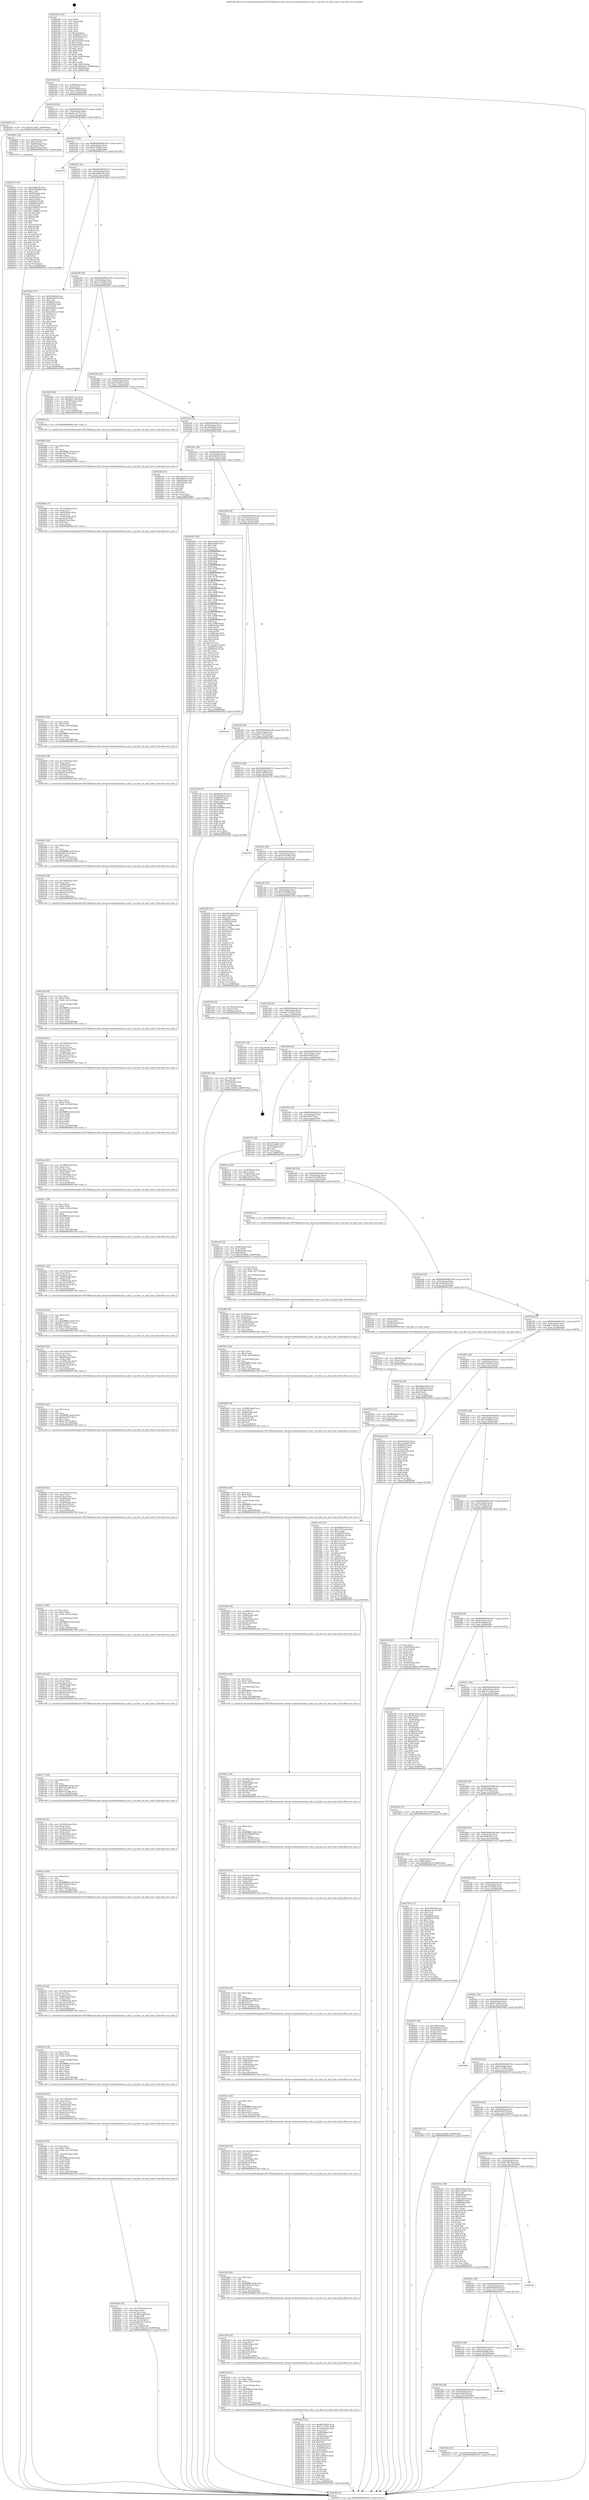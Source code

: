 digraph "0x402180" {
  label = "0x402180 (/mnt/c/Users/mathe/Desktop/tcc/POCII/binaries/extr_darwin-xnubsdnetinettcp_subr.c_tcp_flow_ecn_perf_stats_Final-ollvm.out::main(0))"
  labelloc = "t"
  node[shape=record]

  Entry [label="",width=0.3,height=0.3,shape=circle,fillcolor=black,style=filled]
  "0x4021f4" [label="{
     0x4021f4 [32]\l
     | [instrs]\l
     &nbsp;&nbsp;0x4021f4 \<+6\>: mov -0x88(%rbp),%eax\l
     &nbsp;&nbsp;0x4021fa \<+2\>: mov %eax,%ecx\l
     &nbsp;&nbsp;0x4021fc \<+6\>: sub $0x87546fb8,%ecx\l
     &nbsp;&nbsp;0x402202 \<+6\>: mov %eax,-0x9c(%rbp)\l
     &nbsp;&nbsp;0x402208 \<+6\>: mov %ecx,-0xa0(%rbp)\l
     &nbsp;&nbsp;0x40220e \<+6\>: je 0000000000402928 \<main+0x7a8\>\l
  }"]
  "0x402928" [label="{
     0x402928 [15]\l
     | [instrs]\l
     &nbsp;&nbsp;0x402928 \<+10\>: movl $0x3f7ee662,-0x88(%rbp)\l
     &nbsp;&nbsp;0x402932 \<+5\>: jmp 00000000004039cf \<main+0x184f\>\l
  }"]
  "0x402214" [label="{
     0x402214 [28]\l
     | [instrs]\l
     &nbsp;&nbsp;0x402214 \<+5\>: jmp 0000000000402219 \<main+0x99\>\l
     &nbsp;&nbsp;0x402219 \<+6\>: mov -0x9c(%rbp),%eax\l
     &nbsp;&nbsp;0x40221f \<+5\>: sub $0x8a1cdc74,%eax\l
     &nbsp;&nbsp;0x402224 \<+6\>: mov %eax,-0xa4(%rbp)\l
     &nbsp;&nbsp;0x40222a \<+6\>: je 0000000000402862 \<main+0x6e2\>\l
  }"]
  Exit [label="",width=0.3,height=0.3,shape=circle,fillcolor=black,style=filled,peripheries=2]
  "0x402862" [label="{
     0x402862 [26]\l
     | [instrs]\l
     &nbsp;&nbsp;0x402862 \<+4\>: mov -0x68(%rbp),%rax\l
     &nbsp;&nbsp;0x402866 \<+6\>: movl $0x1,(%rax)\l
     &nbsp;&nbsp;0x40286c \<+4\>: mov -0x68(%rbp),%rax\l
     &nbsp;&nbsp;0x402870 \<+3\>: movslq (%rax),%rax\l
     &nbsp;&nbsp;0x402873 \<+4\>: imul $0x60,%rax,%rdi\l
     &nbsp;&nbsp;0x402877 \<+5\>: call 0000000000401050 \<malloc@plt\>\l
     | [calls]\l
     &nbsp;&nbsp;0x401050 \{1\} (unknown)\l
  }"]
  "0x402230" [label="{
     0x402230 [28]\l
     | [instrs]\l
     &nbsp;&nbsp;0x402230 \<+5\>: jmp 0000000000402235 \<main+0xb5\>\l
     &nbsp;&nbsp;0x402235 \<+6\>: mov -0x9c(%rbp),%eax\l
     &nbsp;&nbsp;0x40223b \<+5\>: sub $0x9b3f8b0c,%eax\l
     &nbsp;&nbsp;0x402240 \<+6\>: mov %eax,-0xa8(%rbp)\l
     &nbsp;&nbsp;0x402246 \<+6\>: je 000000000040347b \<main+0x12fb\>\l
  }"]
  "0x4033c4" [label="{
     0x4033c4 [153]\l
     | [instrs]\l
     &nbsp;&nbsp;0x4033c4 \<+5\>: mov $0x686dd19d,%ecx\l
     &nbsp;&nbsp;0x4033c9 \<+5\>: mov $0x32c21ee6,%edx\l
     &nbsp;&nbsp;0x4033ce \<+3\>: mov $0x1,%r8b\l
     &nbsp;&nbsp;0x4033d1 \<+8\>: mov 0x406070,%r9d\l
     &nbsp;&nbsp;0x4033d9 \<+8\>: mov 0x406058,%r10d\l
     &nbsp;&nbsp;0x4033e1 \<+3\>: mov %r9d,%r11d\l
     &nbsp;&nbsp;0x4033e4 \<+7\>: add $0xecb33d1d,%r11d\l
     &nbsp;&nbsp;0x4033eb \<+4\>: sub $0x1,%r11d\l
     &nbsp;&nbsp;0x4033ef \<+7\>: sub $0xecb33d1d,%r11d\l
     &nbsp;&nbsp;0x4033f6 \<+4\>: imul %r11d,%r9d\l
     &nbsp;&nbsp;0x4033fa \<+4\>: and $0x1,%r9d\l
     &nbsp;&nbsp;0x4033fe \<+4\>: cmp $0x0,%r9d\l
     &nbsp;&nbsp;0x403402 \<+3\>: sete %bl\l
     &nbsp;&nbsp;0x403405 \<+4\>: cmp $0xa,%r10d\l
     &nbsp;&nbsp;0x403409 \<+4\>: setl %r14b\l
     &nbsp;&nbsp;0x40340d \<+3\>: mov %bl,%r15b\l
     &nbsp;&nbsp;0x403410 \<+4\>: xor $0xff,%r15b\l
     &nbsp;&nbsp;0x403414 \<+3\>: mov %r14b,%r12b\l
     &nbsp;&nbsp;0x403417 \<+4\>: xor $0xff,%r12b\l
     &nbsp;&nbsp;0x40341b \<+4\>: xor $0x0,%r8b\l
     &nbsp;&nbsp;0x40341f \<+3\>: mov %r15b,%r13b\l
     &nbsp;&nbsp;0x403422 \<+4\>: and $0x0,%r13b\l
     &nbsp;&nbsp;0x403426 \<+3\>: and %r8b,%bl\l
     &nbsp;&nbsp;0x403429 \<+3\>: mov %r12b,%al\l
     &nbsp;&nbsp;0x40342c \<+2\>: and $0x0,%al\l
     &nbsp;&nbsp;0x40342e \<+3\>: and %r8b,%r14b\l
     &nbsp;&nbsp;0x403431 \<+3\>: or %bl,%r13b\l
     &nbsp;&nbsp;0x403434 \<+3\>: or %r14b,%al\l
     &nbsp;&nbsp;0x403437 \<+3\>: xor %al,%r13b\l
     &nbsp;&nbsp;0x40343a \<+3\>: or %r12b,%r15b\l
     &nbsp;&nbsp;0x40343d \<+4\>: xor $0xff,%r15b\l
     &nbsp;&nbsp;0x403441 \<+4\>: or $0x0,%r8b\l
     &nbsp;&nbsp;0x403445 \<+3\>: and %r8b,%r15b\l
     &nbsp;&nbsp;0x403448 \<+3\>: or %r15b,%r13b\l
     &nbsp;&nbsp;0x40344b \<+4\>: test $0x1,%r13b\l
     &nbsp;&nbsp;0x40344f \<+3\>: cmovne %edx,%ecx\l
     &nbsp;&nbsp;0x403452 \<+6\>: mov %ecx,-0x88(%rbp)\l
     &nbsp;&nbsp;0x403458 \<+5\>: jmp 00000000004039cf \<main+0x184f\>\l
  }"]
  "0x40347b" [label="{
     0x40347b\l
  }", style=dashed]
  "0x40224c" [label="{
     0x40224c [28]\l
     | [instrs]\l
     &nbsp;&nbsp;0x40224c \<+5\>: jmp 0000000000402251 \<main+0xd1\>\l
     &nbsp;&nbsp;0x402251 \<+6\>: mov -0x9c(%rbp),%eax\l
     &nbsp;&nbsp;0x402257 \<+5\>: sub $0xa466c035,%eax\l
     &nbsp;&nbsp;0x40225c \<+6\>: mov %eax,-0xac(%rbp)\l
     &nbsp;&nbsp;0x402262 \<+6\>: je 00000000004034a8 \<main+0x1328\>\l
  }"]
  "0x4033b5" [label="{
     0x4033b5 [15]\l
     | [instrs]\l
     &nbsp;&nbsp;0x4033b5 \<+4\>: mov -0x48(%rbp),%rax\l
     &nbsp;&nbsp;0x4033b9 \<+3\>: mov (%rax),%rax\l
     &nbsp;&nbsp;0x4033bc \<+3\>: mov %rax,%rdi\l
     &nbsp;&nbsp;0x4033bf \<+5\>: call 0000000000401030 \<free@plt\>\l
     | [calls]\l
     &nbsp;&nbsp;0x401030 \{1\} (unknown)\l
  }"]
  "0x4034a8" [label="{
     0x4034a8 [147]\l
     | [instrs]\l
     &nbsp;&nbsp;0x4034a8 \<+5\>: mov $0x2fc64faf,%eax\l
     &nbsp;&nbsp;0x4034ad \<+5\>: mov $0x64dc6576,%ecx\l
     &nbsp;&nbsp;0x4034b2 \<+2\>: mov $0x1,%dl\l
     &nbsp;&nbsp;0x4034b4 \<+7\>: mov 0x406070,%esi\l
     &nbsp;&nbsp;0x4034bb \<+7\>: mov 0x406058,%edi\l
     &nbsp;&nbsp;0x4034c2 \<+3\>: mov %esi,%r8d\l
     &nbsp;&nbsp;0x4034c5 \<+7\>: add $0x4de65ce3,%r8d\l
     &nbsp;&nbsp;0x4034cc \<+4\>: sub $0x1,%r8d\l
     &nbsp;&nbsp;0x4034d0 \<+7\>: sub $0x4de65ce3,%r8d\l
     &nbsp;&nbsp;0x4034d7 \<+4\>: imul %r8d,%esi\l
     &nbsp;&nbsp;0x4034db \<+3\>: and $0x1,%esi\l
     &nbsp;&nbsp;0x4034de \<+3\>: cmp $0x0,%esi\l
     &nbsp;&nbsp;0x4034e1 \<+4\>: sete %r9b\l
     &nbsp;&nbsp;0x4034e5 \<+3\>: cmp $0xa,%edi\l
     &nbsp;&nbsp;0x4034e8 \<+4\>: setl %r10b\l
     &nbsp;&nbsp;0x4034ec \<+3\>: mov %r9b,%r11b\l
     &nbsp;&nbsp;0x4034ef \<+4\>: xor $0xff,%r11b\l
     &nbsp;&nbsp;0x4034f3 \<+3\>: mov %r10b,%bl\l
     &nbsp;&nbsp;0x4034f6 \<+3\>: xor $0xff,%bl\l
     &nbsp;&nbsp;0x4034f9 \<+3\>: xor $0x1,%dl\l
     &nbsp;&nbsp;0x4034fc \<+3\>: mov %r11b,%r14b\l
     &nbsp;&nbsp;0x4034ff \<+4\>: and $0xff,%r14b\l
     &nbsp;&nbsp;0x403503 \<+3\>: and %dl,%r9b\l
     &nbsp;&nbsp;0x403506 \<+3\>: mov %bl,%r15b\l
     &nbsp;&nbsp;0x403509 \<+4\>: and $0xff,%r15b\l
     &nbsp;&nbsp;0x40350d \<+3\>: and %dl,%r10b\l
     &nbsp;&nbsp;0x403510 \<+3\>: or %r9b,%r14b\l
     &nbsp;&nbsp;0x403513 \<+3\>: or %r10b,%r15b\l
     &nbsp;&nbsp;0x403516 \<+3\>: xor %r15b,%r14b\l
     &nbsp;&nbsp;0x403519 \<+3\>: or %bl,%r11b\l
     &nbsp;&nbsp;0x40351c \<+4\>: xor $0xff,%r11b\l
     &nbsp;&nbsp;0x403520 \<+3\>: or $0x1,%dl\l
     &nbsp;&nbsp;0x403523 \<+3\>: and %dl,%r11b\l
     &nbsp;&nbsp;0x403526 \<+3\>: or %r11b,%r14b\l
     &nbsp;&nbsp;0x403529 \<+4\>: test $0x1,%r14b\l
     &nbsp;&nbsp;0x40352d \<+3\>: cmovne %ecx,%eax\l
     &nbsp;&nbsp;0x403530 \<+6\>: mov %eax,-0x88(%rbp)\l
     &nbsp;&nbsp;0x403536 \<+5\>: jmp 00000000004039cf \<main+0x184f\>\l
  }"]
  "0x402268" [label="{
     0x402268 [28]\l
     | [instrs]\l
     &nbsp;&nbsp;0x402268 \<+5\>: jmp 000000000040226d \<main+0xed\>\l
     &nbsp;&nbsp;0x40226d \<+6\>: mov -0x9c(%rbp),%eax\l
     &nbsp;&nbsp;0x402273 \<+5\>: sub $0xa55cb49e,%eax\l
     &nbsp;&nbsp;0x402278 \<+6\>: mov %eax,-0xb0(%rbp)\l
     &nbsp;&nbsp;0x40227e \<+6\>: je 0000000000402f04 \<main+0xd84\>\l
  }"]
  "0x4033a6" [label="{
     0x4033a6 [15]\l
     | [instrs]\l
     &nbsp;&nbsp;0x4033a6 \<+4\>: mov -0x60(%rbp),%rax\l
     &nbsp;&nbsp;0x4033aa \<+3\>: mov (%rax),%rax\l
     &nbsp;&nbsp;0x4033ad \<+3\>: mov %rax,%rdi\l
     &nbsp;&nbsp;0x4033b0 \<+5\>: call 0000000000401030 \<free@plt\>\l
     | [calls]\l
     &nbsp;&nbsp;0x401030 \{1\} (unknown)\l
  }"]
  "0x402f04" [label="{
     0x402f04 [36]\l
     | [instrs]\l
     &nbsp;&nbsp;0x402f04 \<+5\>: mov $0xd0e31f15,%eax\l
     &nbsp;&nbsp;0x402f09 \<+5\>: mov $0xde017e90,%ecx\l
     &nbsp;&nbsp;0x402f0e \<+4\>: mov -0x40(%rbp),%rdx\l
     &nbsp;&nbsp;0x402f12 \<+2\>: mov (%rdx),%esi\l
     &nbsp;&nbsp;0x402f14 \<+4\>: mov -0x50(%rbp),%rdx\l
     &nbsp;&nbsp;0x402f18 \<+2\>: cmp (%rdx),%esi\l
     &nbsp;&nbsp;0x402f1a \<+3\>: cmovl %ecx,%eax\l
     &nbsp;&nbsp;0x402f1d \<+6\>: mov %eax,-0x88(%rbp)\l
     &nbsp;&nbsp;0x402f23 \<+5\>: jmp 00000000004039cf \<main+0x184f\>\l
  }"]
  "0x402284" [label="{
     0x402284 [28]\l
     | [instrs]\l
     &nbsp;&nbsp;0x402284 \<+5\>: jmp 0000000000402289 \<main+0x109\>\l
     &nbsp;&nbsp;0x402289 \<+6\>: mov -0x9c(%rbp),%eax\l
     &nbsp;&nbsp;0x40228f \<+5\>: sub $0xc03ad623,%eax\l
     &nbsp;&nbsp;0x402294 \<+6\>: mov %eax,-0xb4(%rbp)\l
     &nbsp;&nbsp;0x40229a \<+6\>: je 000000000040295b \<main+0x7db\>\l
  }"]
  "0x403283" [label="{
     0x403283 [124]\l
     | [instrs]\l
     &nbsp;&nbsp;0x403283 \<+5\>: mov $0x6f674858,%ecx\l
     &nbsp;&nbsp;0x403288 \<+5\>: mov $0x5173149c,%edx\l
     &nbsp;&nbsp;0x40328d \<+6\>: mov -0x1b0(%rbp),%esi\l
     &nbsp;&nbsp;0x403293 \<+3\>: imul %eax,%esi\l
     &nbsp;&nbsp;0x403296 \<+4\>: mov -0x48(%rbp),%r8\l
     &nbsp;&nbsp;0x40329a \<+3\>: mov (%r8),%r8\l
     &nbsp;&nbsp;0x40329d \<+4\>: mov -0x40(%rbp),%r9\l
     &nbsp;&nbsp;0x4032a1 \<+3\>: movslq (%r9),%r9\l
     &nbsp;&nbsp;0x4032a4 \<+4\>: imul $0x24,%r9,%r9\l
     &nbsp;&nbsp;0x4032a8 \<+3\>: add %r9,%r8\l
     &nbsp;&nbsp;0x4032ab \<+4\>: mov %esi,0x20(%r8)\l
     &nbsp;&nbsp;0x4032af \<+7\>: mov 0x406070,%eax\l
     &nbsp;&nbsp;0x4032b6 \<+7\>: mov 0x406058,%esi\l
     &nbsp;&nbsp;0x4032bd \<+2\>: mov %eax,%edi\l
     &nbsp;&nbsp;0x4032bf \<+6\>: add $0x7a364418,%edi\l
     &nbsp;&nbsp;0x4032c5 \<+3\>: sub $0x1,%edi\l
     &nbsp;&nbsp;0x4032c8 \<+6\>: sub $0x7a364418,%edi\l
     &nbsp;&nbsp;0x4032ce \<+3\>: imul %edi,%eax\l
     &nbsp;&nbsp;0x4032d1 \<+3\>: and $0x1,%eax\l
     &nbsp;&nbsp;0x4032d4 \<+3\>: cmp $0x0,%eax\l
     &nbsp;&nbsp;0x4032d7 \<+4\>: sete %r10b\l
     &nbsp;&nbsp;0x4032db \<+3\>: cmp $0xa,%esi\l
     &nbsp;&nbsp;0x4032de \<+4\>: setl %r11b\l
     &nbsp;&nbsp;0x4032e2 \<+3\>: mov %r10b,%bl\l
     &nbsp;&nbsp;0x4032e5 \<+3\>: and %r11b,%bl\l
     &nbsp;&nbsp;0x4032e8 \<+3\>: xor %r11b,%r10b\l
     &nbsp;&nbsp;0x4032eb \<+3\>: or %r10b,%bl\l
     &nbsp;&nbsp;0x4032ee \<+3\>: test $0x1,%bl\l
     &nbsp;&nbsp;0x4032f1 \<+3\>: cmovne %edx,%ecx\l
     &nbsp;&nbsp;0x4032f4 \<+6\>: mov %ecx,-0x88(%rbp)\l
     &nbsp;&nbsp;0x4032fa \<+5\>: jmp 00000000004039cf \<main+0x184f\>\l
  }"]
  "0x40295b" [label="{
     0x40295b [5]\l
     | [instrs]\l
     &nbsp;&nbsp;0x40295b \<+5\>: call 0000000000401160 \<next_i\>\l
     | [calls]\l
     &nbsp;&nbsp;0x401160 \{1\} (/mnt/c/Users/mathe/Desktop/tcc/POCII/binaries/extr_darwin-xnubsdnetinettcp_subr.c_tcp_flow_ecn_perf_stats_Final-ollvm.out::next_i)\l
  }"]
  "0x4022a0" [label="{
     0x4022a0 [28]\l
     | [instrs]\l
     &nbsp;&nbsp;0x4022a0 \<+5\>: jmp 00000000004022a5 \<main+0x125\>\l
     &nbsp;&nbsp;0x4022a5 \<+6\>: mov -0x9c(%rbp),%eax\l
     &nbsp;&nbsp;0x4022ab \<+5\>: sub $0xc80a8de4,%eax\l
     &nbsp;&nbsp;0x4022b0 \<+6\>: mov %eax,-0xb8(%rbp)\l
     &nbsp;&nbsp;0x4022b6 \<+6\>: je 00000000004025d6 \<main+0x456\>\l
  }"]
  "0x40324f" [label="{
     0x40324f [52]\l
     | [instrs]\l
     &nbsp;&nbsp;0x40324f \<+2\>: xor %ecx,%ecx\l
     &nbsp;&nbsp;0x403251 \<+5\>: mov $0x2,%edx\l
     &nbsp;&nbsp;0x403256 \<+6\>: mov %edx,-0x1ac(%rbp)\l
     &nbsp;&nbsp;0x40325c \<+1\>: cltd\l
     &nbsp;&nbsp;0x40325d \<+6\>: mov -0x1ac(%rbp),%esi\l
     &nbsp;&nbsp;0x403263 \<+2\>: idiv %esi\l
     &nbsp;&nbsp;0x403265 \<+6\>: imul $0xfffffffe,%edx,%edx\l
     &nbsp;&nbsp;0x40326b \<+2\>: mov %ecx,%edi\l
     &nbsp;&nbsp;0x40326d \<+2\>: sub %edx,%edi\l
     &nbsp;&nbsp;0x40326f \<+2\>: mov %ecx,%edx\l
     &nbsp;&nbsp;0x403271 \<+3\>: sub $0x1,%edx\l
     &nbsp;&nbsp;0x403274 \<+2\>: add %edx,%edi\l
     &nbsp;&nbsp;0x403276 \<+2\>: sub %edi,%ecx\l
     &nbsp;&nbsp;0x403278 \<+6\>: mov %ecx,-0x1b0(%rbp)\l
     &nbsp;&nbsp;0x40327e \<+5\>: call 0000000000401160 \<next_i\>\l
     | [calls]\l
     &nbsp;&nbsp;0x401160 \{1\} (/mnt/c/Users/mathe/Desktop/tcc/POCII/binaries/extr_darwin-xnubsdnetinettcp_subr.c_tcp_flow_ecn_perf_stats_Final-ollvm.out::next_i)\l
  }"]
  "0x4025d6" [label="{
     0x4025d6 [53]\l
     | [instrs]\l
     &nbsp;&nbsp;0x4025d6 \<+5\>: mov $0xcc0e93c9,%eax\l
     &nbsp;&nbsp;0x4025db \<+5\>: mov $0xc8dfd3e2,%ecx\l
     &nbsp;&nbsp;0x4025e0 \<+6\>: mov -0x82(%rbp),%dl\l
     &nbsp;&nbsp;0x4025e6 \<+7\>: mov -0x81(%rbp),%sil\l
     &nbsp;&nbsp;0x4025ed \<+3\>: mov %dl,%dil\l
     &nbsp;&nbsp;0x4025f0 \<+3\>: and %sil,%dil\l
     &nbsp;&nbsp;0x4025f3 \<+3\>: xor %sil,%dl\l
     &nbsp;&nbsp;0x4025f6 \<+3\>: or %dl,%dil\l
     &nbsp;&nbsp;0x4025f9 \<+4\>: test $0x1,%dil\l
     &nbsp;&nbsp;0x4025fd \<+3\>: cmovne %ecx,%eax\l
     &nbsp;&nbsp;0x402600 \<+6\>: mov %eax,-0x88(%rbp)\l
     &nbsp;&nbsp;0x402606 \<+5\>: jmp 00000000004039cf \<main+0x184f\>\l
  }"]
  "0x4022bc" [label="{
     0x4022bc [28]\l
     | [instrs]\l
     &nbsp;&nbsp;0x4022bc \<+5\>: jmp 00000000004022c1 \<main+0x141\>\l
     &nbsp;&nbsp;0x4022c1 \<+6\>: mov -0x9c(%rbp),%eax\l
     &nbsp;&nbsp;0x4022c7 \<+5\>: sub $0xc8dfd3e2,%eax\l
     &nbsp;&nbsp;0x4022cc \<+6\>: mov %eax,-0xbc(%rbp)\l
     &nbsp;&nbsp;0x4022d2 \<+6\>: je 000000000040260b \<main+0x48b\>\l
  }"]
  "0x4039cf" [label="{
     0x4039cf [5]\l
     | [instrs]\l
     &nbsp;&nbsp;0x4039cf \<+5\>: jmp 00000000004021f4 \<main+0x74\>\l
  }"]
  "0x402180" [label="{
     0x402180 [116]\l
     | [instrs]\l
     &nbsp;&nbsp;0x402180 \<+1\>: push %rbp\l
     &nbsp;&nbsp;0x402181 \<+3\>: mov %rsp,%rbp\l
     &nbsp;&nbsp;0x402184 \<+2\>: push %r15\l
     &nbsp;&nbsp;0x402186 \<+2\>: push %r14\l
     &nbsp;&nbsp;0x402188 \<+2\>: push %r13\l
     &nbsp;&nbsp;0x40218a \<+2\>: push %r12\l
     &nbsp;&nbsp;0x40218c \<+1\>: push %rbx\l
     &nbsp;&nbsp;0x40218d \<+7\>: sub $0x1c8,%rsp\l
     &nbsp;&nbsp;0x402194 \<+7\>: mov 0x406070,%eax\l
     &nbsp;&nbsp;0x40219b \<+7\>: mov 0x406058,%ecx\l
     &nbsp;&nbsp;0x4021a2 \<+2\>: mov %eax,%edx\l
     &nbsp;&nbsp;0x4021a4 \<+6\>: sub $0xa5d50bcf,%edx\l
     &nbsp;&nbsp;0x4021aa \<+3\>: sub $0x1,%edx\l
     &nbsp;&nbsp;0x4021ad \<+6\>: add $0xa5d50bcf,%edx\l
     &nbsp;&nbsp;0x4021b3 \<+3\>: imul %edx,%eax\l
     &nbsp;&nbsp;0x4021b6 \<+3\>: and $0x1,%eax\l
     &nbsp;&nbsp;0x4021b9 \<+3\>: cmp $0x0,%eax\l
     &nbsp;&nbsp;0x4021bc \<+4\>: sete %r8b\l
     &nbsp;&nbsp;0x4021c0 \<+4\>: and $0x1,%r8b\l
     &nbsp;&nbsp;0x4021c4 \<+7\>: mov %r8b,-0x82(%rbp)\l
     &nbsp;&nbsp;0x4021cb \<+3\>: cmp $0xa,%ecx\l
     &nbsp;&nbsp;0x4021ce \<+4\>: setl %r8b\l
     &nbsp;&nbsp;0x4021d2 \<+4\>: and $0x1,%r8b\l
     &nbsp;&nbsp;0x4021d6 \<+7\>: mov %r8b,-0x81(%rbp)\l
     &nbsp;&nbsp;0x4021dd \<+10\>: movl $0xc80a8de4,-0x88(%rbp)\l
     &nbsp;&nbsp;0x4021e7 \<+6\>: mov %edi,-0x8c(%rbp)\l
     &nbsp;&nbsp;0x4021ed \<+7\>: mov %rsi,-0x98(%rbp)\l
  }"]
  "0x403228" [label="{
     0x403228 [39]\l
     | [instrs]\l
     &nbsp;&nbsp;0x403228 \<+6\>: mov -0x1a8(%rbp),%ecx\l
     &nbsp;&nbsp;0x40322e \<+3\>: imul %eax,%ecx\l
     &nbsp;&nbsp;0x403231 \<+4\>: mov -0x48(%rbp),%r8\l
     &nbsp;&nbsp;0x403235 \<+3\>: mov (%r8),%r8\l
     &nbsp;&nbsp;0x403238 \<+4\>: mov -0x40(%rbp),%r9\l
     &nbsp;&nbsp;0x40323c \<+3\>: movslq (%r9),%r9\l
     &nbsp;&nbsp;0x40323f \<+4\>: imul $0x24,%r9,%r9\l
     &nbsp;&nbsp;0x403243 \<+3\>: add %r9,%r8\l
     &nbsp;&nbsp;0x403246 \<+4\>: mov %ecx,0x1c(%r8)\l
     &nbsp;&nbsp;0x40324a \<+5\>: call 0000000000401160 \<next_i\>\l
     | [calls]\l
     &nbsp;&nbsp;0x401160 \{1\} (/mnt/c/Users/mathe/Desktop/tcc/POCII/binaries/extr_darwin-xnubsdnetinettcp_subr.c_tcp_flow_ecn_perf_stats_Final-ollvm.out::next_i)\l
  }"]
  "0x40260b" [label="{
     0x40260b [326]\l
     | [instrs]\l
     &nbsp;&nbsp;0x40260b \<+5\>: mov $0xcc0e93c9,%eax\l
     &nbsp;&nbsp;0x402610 \<+5\>: mov $0xbce8db,%ecx\l
     &nbsp;&nbsp;0x402615 \<+2\>: mov $0x1,%dl\l
     &nbsp;&nbsp;0x402617 \<+2\>: xor %esi,%esi\l
     &nbsp;&nbsp;0x402619 \<+3\>: mov %rsp,%rdi\l
     &nbsp;&nbsp;0x40261c \<+4\>: add $0xfffffffffffffff0,%rdi\l
     &nbsp;&nbsp;0x402620 \<+3\>: mov %rdi,%rsp\l
     &nbsp;&nbsp;0x402623 \<+4\>: mov %rdi,-0x80(%rbp)\l
     &nbsp;&nbsp;0x402627 \<+3\>: mov %rsp,%rdi\l
     &nbsp;&nbsp;0x40262a \<+4\>: add $0xfffffffffffffff0,%rdi\l
     &nbsp;&nbsp;0x40262e \<+3\>: mov %rdi,%rsp\l
     &nbsp;&nbsp;0x402631 \<+3\>: mov %rsp,%r8\l
     &nbsp;&nbsp;0x402634 \<+4\>: add $0xfffffffffffffff0,%r8\l
     &nbsp;&nbsp;0x402638 \<+3\>: mov %r8,%rsp\l
     &nbsp;&nbsp;0x40263b \<+4\>: mov %r8,-0x78(%rbp)\l
     &nbsp;&nbsp;0x40263f \<+3\>: mov %rsp,%r8\l
     &nbsp;&nbsp;0x402642 \<+4\>: add $0xfffffffffffffff0,%r8\l
     &nbsp;&nbsp;0x402646 \<+3\>: mov %r8,%rsp\l
     &nbsp;&nbsp;0x402649 \<+4\>: mov %r8,-0x70(%rbp)\l
     &nbsp;&nbsp;0x40264d \<+3\>: mov %rsp,%r8\l
     &nbsp;&nbsp;0x402650 \<+4\>: add $0xfffffffffffffff0,%r8\l
     &nbsp;&nbsp;0x402654 \<+3\>: mov %r8,%rsp\l
     &nbsp;&nbsp;0x402657 \<+4\>: mov %r8,-0x68(%rbp)\l
     &nbsp;&nbsp;0x40265b \<+3\>: mov %rsp,%r8\l
     &nbsp;&nbsp;0x40265e \<+4\>: add $0xfffffffffffffff0,%r8\l
     &nbsp;&nbsp;0x402662 \<+3\>: mov %r8,%rsp\l
     &nbsp;&nbsp;0x402665 \<+4\>: mov %r8,-0x60(%rbp)\l
     &nbsp;&nbsp;0x402669 \<+3\>: mov %rsp,%r8\l
     &nbsp;&nbsp;0x40266c \<+4\>: add $0xfffffffffffffff0,%r8\l
     &nbsp;&nbsp;0x402670 \<+3\>: mov %r8,%rsp\l
     &nbsp;&nbsp;0x402673 \<+4\>: mov %r8,-0x58(%rbp)\l
     &nbsp;&nbsp;0x402677 \<+3\>: mov %rsp,%r8\l
     &nbsp;&nbsp;0x40267a \<+4\>: add $0xfffffffffffffff0,%r8\l
     &nbsp;&nbsp;0x40267e \<+3\>: mov %r8,%rsp\l
     &nbsp;&nbsp;0x402681 \<+4\>: mov %r8,-0x50(%rbp)\l
     &nbsp;&nbsp;0x402685 \<+3\>: mov %rsp,%r8\l
     &nbsp;&nbsp;0x402688 \<+4\>: add $0xfffffffffffffff0,%r8\l
     &nbsp;&nbsp;0x40268c \<+3\>: mov %r8,%rsp\l
     &nbsp;&nbsp;0x40268f \<+4\>: mov %r8,-0x48(%rbp)\l
     &nbsp;&nbsp;0x402693 \<+3\>: mov %rsp,%r8\l
     &nbsp;&nbsp;0x402696 \<+4\>: add $0xfffffffffffffff0,%r8\l
     &nbsp;&nbsp;0x40269a \<+3\>: mov %r8,%rsp\l
     &nbsp;&nbsp;0x40269d \<+4\>: mov %r8,-0x40(%rbp)\l
     &nbsp;&nbsp;0x4026a1 \<+4\>: mov -0x80(%rbp),%r8\l
     &nbsp;&nbsp;0x4026a5 \<+7\>: movl $0x0,(%r8)\l
     &nbsp;&nbsp;0x4026ac \<+7\>: mov -0x8c(%rbp),%r9d\l
     &nbsp;&nbsp;0x4026b3 \<+3\>: mov %r9d,(%rdi)\l
     &nbsp;&nbsp;0x4026b6 \<+4\>: mov -0x78(%rbp),%r8\l
     &nbsp;&nbsp;0x4026ba \<+7\>: mov -0x98(%rbp),%r10\l
     &nbsp;&nbsp;0x4026c1 \<+3\>: mov %r10,(%r8)\l
     &nbsp;&nbsp;0x4026c4 \<+3\>: cmpl $0x2,(%rdi)\l
     &nbsp;&nbsp;0x4026c7 \<+4\>: setne %r11b\l
     &nbsp;&nbsp;0x4026cb \<+4\>: and $0x1,%r11b\l
     &nbsp;&nbsp;0x4026cf \<+4\>: mov %r11b,-0x31(%rbp)\l
     &nbsp;&nbsp;0x4026d3 \<+7\>: mov 0x406070,%ebx\l
     &nbsp;&nbsp;0x4026da \<+8\>: mov 0x406058,%r14d\l
     &nbsp;&nbsp;0x4026e2 \<+3\>: sub $0x1,%esi\l
     &nbsp;&nbsp;0x4026e5 \<+3\>: mov %ebx,%r15d\l
     &nbsp;&nbsp;0x4026e8 \<+3\>: add %esi,%r15d\l
     &nbsp;&nbsp;0x4026eb \<+4\>: imul %r15d,%ebx\l
     &nbsp;&nbsp;0x4026ef \<+3\>: and $0x1,%ebx\l
     &nbsp;&nbsp;0x4026f2 \<+3\>: cmp $0x0,%ebx\l
     &nbsp;&nbsp;0x4026f5 \<+4\>: sete %r11b\l
     &nbsp;&nbsp;0x4026f9 \<+4\>: cmp $0xa,%r14d\l
     &nbsp;&nbsp;0x4026fd \<+4\>: setl %r12b\l
     &nbsp;&nbsp;0x402701 \<+3\>: mov %r11b,%r13b\l
     &nbsp;&nbsp;0x402704 \<+4\>: xor $0xff,%r13b\l
     &nbsp;&nbsp;0x402708 \<+3\>: mov %r12b,%sil\l
     &nbsp;&nbsp;0x40270b \<+4\>: xor $0xff,%sil\l
     &nbsp;&nbsp;0x40270f \<+3\>: xor $0x1,%dl\l
     &nbsp;&nbsp;0x402712 \<+3\>: mov %r13b,%dil\l
     &nbsp;&nbsp;0x402715 \<+4\>: and $0xff,%dil\l
     &nbsp;&nbsp;0x402719 \<+3\>: and %dl,%r11b\l
     &nbsp;&nbsp;0x40271c \<+3\>: mov %sil,%r8b\l
     &nbsp;&nbsp;0x40271f \<+4\>: and $0xff,%r8b\l
     &nbsp;&nbsp;0x402723 \<+3\>: and %dl,%r12b\l
     &nbsp;&nbsp;0x402726 \<+3\>: or %r11b,%dil\l
     &nbsp;&nbsp;0x402729 \<+3\>: or %r12b,%r8b\l
     &nbsp;&nbsp;0x40272c \<+3\>: xor %r8b,%dil\l
     &nbsp;&nbsp;0x40272f \<+3\>: or %sil,%r13b\l
     &nbsp;&nbsp;0x402732 \<+4\>: xor $0xff,%r13b\l
     &nbsp;&nbsp;0x402736 \<+3\>: or $0x1,%dl\l
     &nbsp;&nbsp;0x402739 \<+3\>: and %dl,%r13b\l
     &nbsp;&nbsp;0x40273c \<+3\>: or %r13b,%dil\l
     &nbsp;&nbsp;0x40273f \<+4\>: test $0x1,%dil\l
     &nbsp;&nbsp;0x402743 \<+3\>: cmovne %ecx,%eax\l
     &nbsp;&nbsp;0x402746 \<+6\>: mov %eax,-0x88(%rbp)\l
     &nbsp;&nbsp;0x40274c \<+5\>: jmp 00000000004039cf \<main+0x184f\>\l
  }"]
  "0x4022d8" [label="{
     0x4022d8 [28]\l
     | [instrs]\l
     &nbsp;&nbsp;0x4022d8 \<+5\>: jmp 00000000004022dd \<main+0x15d\>\l
     &nbsp;&nbsp;0x4022dd \<+6\>: mov -0x9c(%rbp),%eax\l
     &nbsp;&nbsp;0x4022e3 \<+5\>: sub $0xcc0e93c9,%eax\l
     &nbsp;&nbsp;0x4022e8 \<+6\>: mov %eax,-0xc0(%rbp)\l
     &nbsp;&nbsp;0x4022ee \<+6\>: je 00000000004035e9 \<main+0x1469\>\l
  }"]
  "0x403200" [label="{
     0x403200 [40]\l
     | [instrs]\l
     &nbsp;&nbsp;0x403200 \<+5\>: mov $0x2,%ecx\l
     &nbsp;&nbsp;0x403205 \<+1\>: cltd\l
     &nbsp;&nbsp;0x403206 \<+2\>: idiv %ecx\l
     &nbsp;&nbsp;0x403208 \<+6\>: imul $0xfffffffe,%edx,%ecx\l
     &nbsp;&nbsp;0x40320e \<+6\>: sub $0x591d125b,%ecx\l
     &nbsp;&nbsp;0x403214 \<+3\>: add $0x1,%ecx\l
     &nbsp;&nbsp;0x403217 \<+6\>: add $0x591d125b,%ecx\l
     &nbsp;&nbsp;0x40321d \<+6\>: mov %ecx,-0x1a8(%rbp)\l
     &nbsp;&nbsp;0x403223 \<+5\>: call 0000000000401160 \<next_i\>\l
     | [calls]\l
     &nbsp;&nbsp;0x401160 \{1\} (/mnt/c/Users/mathe/Desktop/tcc/POCII/binaries/extr_darwin-xnubsdnetinettcp_subr.c_tcp_flow_ecn_perf_stats_Final-ollvm.out::next_i)\l
  }"]
  "0x4031d9" [label="{
     0x4031d9 [39]\l
     | [instrs]\l
     &nbsp;&nbsp;0x4031d9 \<+6\>: mov -0x1a4(%rbp),%ecx\l
     &nbsp;&nbsp;0x4031df \<+3\>: imul %eax,%ecx\l
     &nbsp;&nbsp;0x4031e2 \<+4\>: mov -0x48(%rbp),%r8\l
     &nbsp;&nbsp;0x4031e6 \<+3\>: mov (%r8),%r8\l
     &nbsp;&nbsp;0x4031e9 \<+4\>: mov -0x40(%rbp),%r9\l
     &nbsp;&nbsp;0x4031ed \<+3\>: movslq (%r9),%r9\l
     &nbsp;&nbsp;0x4031f0 \<+4\>: imul $0x24,%r9,%r9\l
     &nbsp;&nbsp;0x4031f4 \<+3\>: add %r9,%r8\l
     &nbsp;&nbsp;0x4031f7 \<+4\>: mov %ecx,0x18(%r8)\l
     &nbsp;&nbsp;0x4031fb \<+5\>: call 0000000000401160 \<next_i\>\l
     | [calls]\l
     &nbsp;&nbsp;0x401160 \{1\} (/mnt/c/Users/mathe/Desktop/tcc/POCII/binaries/extr_darwin-xnubsdnetinettcp_subr.c_tcp_flow_ecn_perf_stats_Final-ollvm.out::next_i)\l
  }"]
  "0x4035e9" [label="{
     0x4035e9\l
  }", style=dashed]
  "0x4022f4" [label="{
     0x4022f4 [28]\l
     | [instrs]\l
     &nbsp;&nbsp;0x4022f4 \<+5\>: jmp 00000000004022f9 \<main+0x179\>\l
     &nbsp;&nbsp;0x4022f9 \<+6\>: mov -0x9c(%rbp),%eax\l
     &nbsp;&nbsp;0x4022ff \<+5\>: sub $0xd0e31f15,%eax\l
     &nbsp;&nbsp;0x402304 \<+6\>: mov %eax,-0xc4(%rbp)\l
     &nbsp;&nbsp;0x40230a \<+6\>: je 0000000000403338 \<main+0x11b8\>\l
  }"]
  "0x4031b1" [label="{
     0x4031b1 [40]\l
     | [instrs]\l
     &nbsp;&nbsp;0x4031b1 \<+5\>: mov $0x2,%ecx\l
     &nbsp;&nbsp;0x4031b6 \<+1\>: cltd\l
     &nbsp;&nbsp;0x4031b7 \<+2\>: idiv %ecx\l
     &nbsp;&nbsp;0x4031b9 \<+6\>: imul $0xfffffffe,%edx,%ecx\l
     &nbsp;&nbsp;0x4031bf \<+6\>: add $0x5cf3ec43,%ecx\l
     &nbsp;&nbsp;0x4031c5 \<+3\>: add $0x1,%ecx\l
     &nbsp;&nbsp;0x4031c8 \<+6\>: sub $0x5cf3ec43,%ecx\l
     &nbsp;&nbsp;0x4031ce \<+6\>: mov %ecx,-0x1a4(%rbp)\l
     &nbsp;&nbsp;0x4031d4 \<+5\>: call 0000000000401160 \<next_i\>\l
     | [calls]\l
     &nbsp;&nbsp;0x401160 \{1\} (/mnt/c/Users/mathe/Desktop/tcc/POCII/binaries/extr_darwin-xnubsdnetinettcp_subr.c_tcp_flow_ecn_perf_stats_Final-ollvm.out::next_i)\l
  }"]
  "0x403338" [label="{
     0x403338 [91]\l
     | [instrs]\l
     &nbsp;&nbsp;0x403338 \<+5\>: mov $0x686dd19d,%eax\l
     &nbsp;&nbsp;0x40333d \<+5\>: mov $0x10a95ee0,%ecx\l
     &nbsp;&nbsp;0x403342 \<+7\>: mov 0x406070,%edx\l
     &nbsp;&nbsp;0x403349 \<+7\>: mov 0x406058,%esi\l
     &nbsp;&nbsp;0x403350 \<+2\>: mov %edx,%edi\l
     &nbsp;&nbsp;0x403352 \<+6\>: sub $0x78df0904,%edi\l
     &nbsp;&nbsp;0x403358 \<+3\>: sub $0x1,%edi\l
     &nbsp;&nbsp;0x40335b \<+6\>: add $0x78df0904,%edi\l
     &nbsp;&nbsp;0x403361 \<+3\>: imul %edi,%edx\l
     &nbsp;&nbsp;0x403364 \<+3\>: and $0x1,%edx\l
     &nbsp;&nbsp;0x403367 \<+3\>: cmp $0x0,%edx\l
     &nbsp;&nbsp;0x40336a \<+4\>: sete %r8b\l
     &nbsp;&nbsp;0x40336e \<+3\>: cmp $0xa,%esi\l
     &nbsp;&nbsp;0x403371 \<+4\>: setl %r9b\l
     &nbsp;&nbsp;0x403375 \<+3\>: mov %r8b,%r10b\l
     &nbsp;&nbsp;0x403378 \<+3\>: and %r9b,%r10b\l
     &nbsp;&nbsp;0x40337b \<+3\>: xor %r9b,%r8b\l
     &nbsp;&nbsp;0x40337e \<+3\>: or %r8b,%r10b\l
     &nbsp;&nbsp;0x403381 \<+4\>: test $0x1,%r10b\l
     &nbsp;&nbsp;0x403385 \<+3\>: cmovne %ecx,%eax\l
     &nbsp;&nbsp;0x403388 \<+6\>: mov %eax,-0x88(%rbp)\l
     &nbsp;&nbsp;0x40338e \<+5\>: jmp 00000000004039cf \<main+0x184f\>\l
  }"]
  "0x402310" [label="{
     0x402310 [28]\l
     | [instrs]\l
     &nbsp;&nbsp;0x402310 \<+5\>: jmp 0000000000402315 \<main+0x195\>\l
     &nbsp;&nbsp;0x402315 \<+6\>: mov -0x9c(%rbp),%eax\l
     &nbsp;&nbsp;0x40231b \<+5\>: sub $0xddc2d9fe,%eax\l
     &nbsp;&nbsp;0x402320 \<+6\>: mov %eax,-0xc8(%rbp)\l
     &nbsp;&nbsp;0x402326 \<+6\>: je 000000000040276f \<main+0x5ef\>\l
  }"]
  "0x40318a" [label="{
     0x40318a [39]\l
     | [instrs]\l
     &nbsp;&nbsp;0x40318a \<+6\>: mov -0x1a0(%rbp),%ecx\l
     &nbsp;&nbsp;0x403190 \<+3\>: imul %eax,%ecx\l
     &nbsp;&nbsp;0x403193 \<+4\>: mov -0x48(%rbp),%r8\l
     &nbsp;&nbsp;0x403197 \<+3\>: mov (%r8),%r8\l
     &nbsp;&nbsp;0x40319a \<+4\>: mov -0x40(%rbp),%r9\l
     &nbsp;&nbsp;0x40319e \<+3\>: movslq (%r9),%r9\l
     &nbsp;&nbsp;0x4031a1 \<+4\>: imul $0x24,%r9,%r9\l
     &nbsp;&nbsp;0x4031a5 \<+3\>: add %r9,%r8\l
     &nbsp;&nbsp;0x4031a8 \<+4\>: mov %ecx,0x14(%r8)\l
     &nbsp;&nbsp;0x4031ac \<+5\>: call 0000000000401160 \<next_i\>\l
     | [calls]\l
     &nbsp;&nbsp;0x401160 \{1\} (/mnt/c/Users/mathe/Desktop/tcc/POCII/binaries/extr_darwin-xnubsdnetinettcp_subr.c_tcp_flow_ecn_perf_stats_Final-ollvm.out::next_i)\l
  }"]
  "0x40276f" [label="{
     0x40276f\l
  }", style=dashed]
  "0x40232c" [label="{
     0x40232c [28]\l
     | [instrs]\l
     &nbsp;&nbsp;0x40232c \<+5\>: jmp 0000000000402331 \<main+0x1b1\>\l
     &nbsp;&nbsp;0x402331 \<+6\>: mov -0x9c(%rbp),%eax\l
     &nbsp;&nbsp;0x402337 \<+5\>: sub $0xde017e90,%eax\l
     &nbsp;&nbsp;0x40233c \<+6\>: mov %eax,-0xcc(%rbp)\l
     &nbsp;&nbsp;0x402342 \<+6\>: je 0000000000402f28 \<main+0xda8\>\l
  }"]
  "0x403162" [label="{
     0x403162 [40]\l
     | [instrs]\l
     &nbsp;&nbsp;0x403162 \<+5\>: mov $0x2,%ecx\l
     &nbsp;&nbsp;0x403167 \<+1\>: cltd\l
     &nbsp;&nbsp;0x403168 \<+2\>: idiv %ecx\l
     &nbsp;&nbsp;0x40316a \<+6\>: imul $0xfffffffe,%edx,%ecx\l
     &nbsp;&nbsp;0x403170 \<+6\>: sub $0xd0caafdb,%ecx\l
     &nbsp;&nbsp;0x403176 \<+3\>: add $0x1,%ecx\l
     &nbsp;&nbsp;0x403179 \<+6\>: add $0xd0caafdb,%ecx\l
     &nbsp;&nbsp;0x40317f \<+6\>: mov %ecx,-0x1a0(%rbp)\l
     &nbsp;&nbsp;0x403185 \<+5\>: call 0000000000401160 \<next_i\>\l
     | [calls]\l
     &nbsp;&nbsp;0x401160 \{1\} (/mnt/c/Users/mathe/Desktop/tcc/POCII/binaries/extr_darwin-xnubsdnetinettcp_subr.c_tcp_flow_ecn_perf_stats_Final-ollvm.out::next_i)\l
  }"]
  "0x402f28" [label="{
     0x402f28 [147]\l
     | [instrs]\l
     &nbsp;&nbsp;0x402f28 \<+5\>: mov $0x6f674858,%eax\l
     &nbsp;&nbsp;0x402f2d \<+5\>: mov $0x51ba654,%ecx\l
     &nbsp;&nbsp;0x402f32 \<+2\>: mov $0x1,%dl\l
     &nbsp;&nbsp;0x402f34 \<+7\>: mov 0x406070,%esi\l
     &nbsp;&nbsp;0x402f3b \<+7\>: mov 0x406058,%edi\l
     &nbsp;&nbsp;0x402f42 \<+3\>: mov %esi,%r8d\l
     &nbsp;&nbsp;0x402f45 \<+7\>: sub $0xe5e7266a,%r8d\l
     &nbsp;&nbsp;0x402f4c \<+4\>: sub $0x1,%r8d\l
     &nbsp;&nbsp;0x402f50 \<+7\>: add $0xe5e7266a,%r8d\l
     &nbsp;&nbsp;0x402f57 \<+4\>: imul %r8d,%esi\l
     &nbsp;&nbsp;0x402f5b \<+3\>: and $0x1,%esi\l
     &nbsp;&nbsp;0x402f5e \<+3\>: cmp $0x0,%esi\l
     &nbsp;&nbsp;0x402f61 \<+4\>: sete %r9b\l
     &nbsp;&nbsp;0x402f65 \<+3\>: cmp $0xa,%edi\l
     &nbsp;&nbsp;0x402f68 \<+4\>: setl %r10b\l
     &nbsp;&nbsp;0x402f6c \<+3\>: mov %r9b,%r11b\l
     &nbsp;&nbsp;0x402f6f \<+4\>: xor $0xff,%r11b\l
     &nbsp;&nbsp;0x402f73 \<+3\>: mov %r10b,%bl\l
     &nbsp;&nbsp;0x402f76 \<+3\>: xor $0xff,%bl\l
     &nbsp;&nbsp;0x402f79 \<+3\>: xor $0x0,%dl\l
     &nbsp;&nbsp;0x402f7c \<+3\>: mov %r11b,%r14b\l
     &nbsp;&nbsp;0x402f7f \<+4\>: and $0x0,%r14b\l
     &nbsp;&nbsp;0x402f83 \<+3\>: and %dl,%r9b\l
     &nbsp;&nbsp;0x402f86 \<+3\>: mov %bl,%r15b\l
     &nbsp;&nbsp;0x402f89 \<+4\>: and $0x0,%r15b\l
     &nbsp;&nbsp;0x402f8d \<+3\>: and %dl,%r10b\l
     &nbsp;&nbsp;0x402f90 \<+3\>: or %r9b,%r14b\l
     &nbsp;&nbsp;0x402f93 \<+3\>: or %r10b,%r15b\l
     &nbsp;&nbsp;0x402f96 \<+3\>: xor %r15b,%r14b\l
     &nbsp;&nbsp;0x402f99 \<+3\>: or %bl,%r11b\l
     &nbsp;&nbsp;0x402f9c \<+4\>: xor $0xff,%r11b\l
     &nbsp;&nbsp;0x402fa0 \<+3\>: or $0x0,%dl\l
     &nbsp;&nbsp;0x402fa3 \<+3\>: and %dl,%r11b\l
     &nbsp;&nbsp;0x402fa6 \<+3\>: or %r11b,%r14b\l
     &nbsp;&nbsp;0x402fa9 \<+4\>: test $0x1,%r14b\l
     &nbsp;&nbsp;0x402fad \<+3\>: cmovne %ecx,%eax\l
     &nbsp;&nbsp;0x402fb0 \<+6\>: mov %eax,-0x88(%rbp)\l
     &nbsp;&nbsp;0x402fb6 \<+5\>: jmp 00000000004039cf \<main+0x184f\>\l
  }"]
  "0x402348" [label="{
     0x402348 [28]\l
     | [instrs]\l
     &nbsp;&nbsp;0x402348 \<+5\>: jmp 000000000040234d \<main+0x1cd\>\l
     &nbsp;&nbsp;0x40234d \<+6\>: mov -0x9c(%rbp),%eax\l
     &nbsp;&nbsp;0x402353 \<+5\>: sub $0xe49556b2,%eax\l
     &nbsp;&nbsp;0x402358 \<+6\>: mov %eax,-0xd0(%rbp)\l
     &nbsp;&nbsp;0x40235e \<+6\>: je 000000000040278d \<main+0x60d\>\l
  }"]
  "0x40313b" [label="{
     0x40313b [39]\l
     | [instrs]\l
     &nbsp;&nbsp;0x40313b \<+6\>: mov -0x19c(%rbp),%ecx\l
     &nbsp;&nbsp;0x403141 \<+3\>: imul %eax,%ecx\l
     &nbsp;&nbsp;0x403144 \<+4\>: mov -0x48(%rbp),%r8\l
     &nbsp;&nbsp;0x403148 \<+3\>: mov (%r8),%r8\l
     &nbsp;&nbsp;0x40314b \<+4\>: mov -0x40(%rbp),%r9\l
     &nbsp;&nbsp;0x40314f \<+3\>: movslq (%r9),%r9\l
     &nbsp;&nbsp;0x403152 \<+4\>: imul $0x24,%r9,%r9\l
     &nbsp;&nbsp;0x403156 \<+3\>: add %r9,%r8\l
     &nbsp;&nbsp;0x403159 \<+4\>: mov %ecx,0x10(%r8)\l
     &nbsp;&nbsp;0x40315d \<+5\>: call 0000000000401160 \<next_i\>\l
     | [calls]\l
     &nbsp;&nbsp;0x401160 \{1\} (/mnt/c/Users/mathe/Desktop/tcc/POCII/binaries/extr_darwin-xnubsdnetinettcp_subr.c_tcp_flow_ecn_perf_stats_Final-ollvm.out::next_i)\l
  }"]
  "0x40278d" [label="{
     0x40278d [16]\l
     | [instrs]\l
     &nbsp;&nbsp;0x40278d \<+4\>: mov -0x78(%rbp),%rax\l
     &nbsp;&nbsp;0x402791 \<+3\>: mov (%rax),%rax\l
     &nbsp;&nbsp;0x402794 \<+4\>: mov 0x8(%rax),%rdi\l
     &nbsp;&nbsp;0x402798 \<+5\>: call 0000000000401060 \<atoi@plt\>\l
     | [calls]\l
     &nbsp;&nbsp;0x401060 \{1\} (unknown)\l
  }"]
  "0x402364" [label="{
     0x402364 [28]\l
     | [instrs]\l
     &nbsp;&nbsp;0x402364 \<+5\>: jmp 0000000000402369 \<main+0x1e9\>\l
     &nbsp;&nbsp;0x402369 \<+6\>: mov -0x9c(%rbp),%eax\l
     &nbsp;&nbsp;0x40236f \<+5\>: sub $0xe7a3ebb3,%eax\l
     &nbsp;&nbsp;0x402374 \<+6\>: mov %eax,-0xd4(%rbp)\l
     &nbsp;&nbsp;0x40237a \<+6\>: je 00000000004035d7 \<main+0x1457\>\l
  }"]
  "0x403113" [label="{
     0x403113 [40]\l
     | [instrs]\l
     &nbsp;&nbsp;0x403113 \<+5\>: mov $0x2,%ecx\l
     &nbsp;&nbsp;0x403118 \<+1\>: cltd\l
     &nbsp;&nbsp;0x403119 \<+2\>: idiv %ecx\l
     &nbsp;&nbsp;0x40311b \<+6\>: imul $0xfffffffe,%edx,%ecx\l
     &nbsp;&nbsp;0x403121 \<+6\>: sub $0xda7890d0,%ecx\l
     &nbsp;&nbsp;0x403127 \<+3\>: add $0x1,%ecx\l
     &nbsp;&nbsp;0x40312a \<+6\>: add $0xda7890d0,%ecx\l
     &nbsp;&nbsp;0x403130 \<+6\>: mov %ecx,-0x19c(%rbp)\l
     &nbsp;&nbsp;0x403136 \<+5\>: call 0000000000401160 \<next_i\>\l
     | [calls]\l
     &nbsp;&nbsp;0x401160 \{1\} (/mnt/c/Users/mathe/Desktop/tcc/POCII/binaries/extr_darwin-xnubsdnetinettcp_subr.c_tcp_flow_ecn_perf_stats_Final-ollvm.out::next_i)\l
  }"]
  "0x4035d7" [label="{
     0x4035d7 [18]\l
     | [instrs]\l
     &nbsp;&nbsp;0x4035d7 \<+3\>: mov -0x2c(%rbp),%eax\l
     &nbsp;&nbsp;0x4035da \<+4\>: lea -0x28(%rbp),%rsp\l
     &nbsp;&nbsp;0x4035de \<+1\>: pop %rbx\l
     &nbsp;&nbsp;0x4035df \<+2\>: pop %r12\l
     &nbsp;&nbsp;0x4035e1 \<+2\>: pop %r13\l
     &nbsp;&nbsp;0x4035e3 \<+2\>: pop %r14\l
     &nbsp;&nbsp;0x4035e5 \<+2\>: pop %r15\l
     &nbsp;&nbsp;0x4035e7 \<+1\>: pop %rbp\l
     &nbsp;&nbsp;0x4035e8 \<+1\>: ret\l
  }"]
  "0x402380" [label="{
     0x402380 [28]\l
     | [instrs]\l
     &nbsp;&nbsp;0x402380 \<+5\>: jmp 0000000000402385 \<main+0x205\>\l
     &nbsp;&nbsp;0x402385 \<+6\>: mov -0x9c(%rbp),%eax\l
     &nbsp;&nbsp;0x40238b \<+5\>: sub $0xbce8db,%eax\l
     &nbsp;&nbsp;0x402390 \<+6\>: mov %eax,-0xd8(%rbp)\l
     &nbsp;&nbsp;0x402396 \<+6\>: je 0000000000402751 \<main+0x5d1\>\l
  }"]
  "0x4030ec" [label="{
     0x4030ec [39]\l
     | [instrs]\l
     &nbsp;&nbsp;0x4030ec \<+6\>: mov -0x198(%rbp),%ecx\l
     &nbsp;&nbsp;0x4030f2 \<+3\>: imul %eax,%ecx\l
     &nbsp;&nbsp;0x4030f5 \<+4\>: mov -0x48(%rbp),%r8\l
     &nbsp;&nbsp;0x4030f9 \<+3\>: mov (%r8),%r8\l
     &nbsp;&nbsp;0x4030fc \<+4\>: mov -0x40(%rbp),%r9\l
     &nbsp;&nbsp;0x403100 \<+3\>: movslq (%r9),%r9\l
     &nbsp;&nbsp;0x403103 \<+4\>: imul $0x24,%r9,%r9\l
     &nbsp;&nbsp;0x403107 \<+3\>: add %r9,%r8\l
     &nbsp;&nbsp;0x40310a \<+4\>: mov %ecx,0xc(%r8)\l
     &nbsp;&nbsp;0x40310e \<+5\>: call 0000000000401160 \<next_i\>\l
     | [calls]\l
     &nbsp;&nbsp;0x401160 \{1\} (/mnt/c/Users/mathe/Desktop/tcc/POCII/binaries/extr_darwin-xnubsdnetinettcp_subr.c_tcp_flow_ecn_perf_stats_Final-ollvm.out::next_i)\l
  }"]
  "0x402751" [label="{
     0x402751 [30]\l
     | [instrs]\l
     &nbsp;&nbsp;0x402751 \<+5\>: mov $0xe49556b2,%eax\l
     &nbsp;&nbsp;0x402756 \<+5\>: mov $0xddc2d9fe,%ecx\l
     &nbsp;&nbsp;0x40275b \<+3\>: mov -0x31(%rbp),%dl\l
     &nbsp;&nbsp;0x40275e \<+3\>: test $0x1,%dl\l
     &nbsp;&nbsp;0x402761 \<+3\>: cmovne %ecx,%eax\l
     &nbsp;&nbsp;0x402764 \<+6\>: mov %eax,-0x88(%rbp)\l
     &nbsp;&nbsp;0x40276a \<+5\>: jmp 00000000004039cf \<main+0x184f\>\l
  }"]
  "0x40239c" [label="{
     0x40239c [28]\l
     | [instrs]\l
     &nbsp;&nbsp;0x40239c \<+5\>: jmp 00000000004023a1 \<main+0x221\>\l
     &nbsp;&nbsp;0x4023a1 \<+6\>: mov -0x9c(%rbp),%eax\l
     &nbsp;&nbsp;0x4023a7 \<+5\>: sub $0xd3ff79,%eax\l
     &nbsp;&nbsp;0x4023ac \<+6\>: mov %eax,-0xdc(%rbp)\l
     &nbsp;&nbsp;0x4023b2 \<+6\>: je 0000000000402eca \<main+0xd4a\>\l
  }"]
  "0x40279d" [label="{
     0x40279d [30]\l
     | [instrs]\l
     &nbsp;&nbsp;0x40279d \<+4\>: mov -0x70(%rbp),%rdi\l
     &nbsp;&nbsp;0x4027a1 \<+2\>: mov %eax,(%rdi)\l
     &nbsp;&nbsp;0x4027a3 \<+4\>: mov -0x70(%rbp),%rdi\l
     &nbsp;&nbsp;0x4027a7 \<+2\>: mov (%rdi),%eax\l
     &nbsp;&nbsp;0x4027a9 \<+3\>: mov %eax,-0x30(%rbp)\l
     &nbsp;&nbsp;0x4027ac \<+10\>: movl $0x113fb54e,-0x88(%rbp)\l
     &nbsp;&nbsp;0x4027b6 \<+5\>: jmp 00000000004039cf \<main+0x184f\>\l
  }"]
  "0x4030c0" [label="{
     0x4030c0 [44]\l
     | [instrs]\l
     &nbsp;&nbsp;0x4030c0 \<+2\>: xor %ecx,%ecx\l
     &nbsp;&nbsp;0x4030c2 \<+5\>: mov $0x2,%edx\l
     &nbsp;&nbsp;0x4030c7 \<+6\>: mov %edx,-0x194(%rbp)\l
     &nbsp;&nbsp;0x4030cd \<+1\>: cltd\l
     &nbsp;&nbsp;0x4030ce \<+6\>: mov -0x194(%rbp),%esi\l
     &nbsp;&nbsp;0x4030d4 \<+2\>: idiv %esi\l
     &nbsp;&nbsp;0x4030d6 \<+6\>: imul $0xfffffffe,%edx,%edx\l
     &nbsp;&nbsp;0x4030dc \<+3\>: sub $0x1,%ecx\l
     &nbsp;&nbsp;0x4030df \<+2\>: sub %ecx,%edx\l
     &nbsp;&nbsp;0x4030e1 \<+6\>: mov %edx,-0x198(%rbp)\l
     &nbsp;&nbsp;0x4030e7 \<+5\>: call 0000000000401160 \<next_i\>\l
     | [calls]\l
     &nbsp;&nbsp;0x401160 \{1\} (/mnt/c/Users/mathe/Desktop/tcc/POCII/binaries/extr_darwin-xnubsdnetinettcp_subr.c_tcp_flow_ecn_perf_stats_Final-ollvm.out::next_i)\l
  }"]
  "0x402eca" [label="{
     0x402eca [26]\l
     | [instrs]\l
     &nbsp;&nbsp;0x402eca \<+4\>: mov -0x50(%rbp),%rax\l
     &nbsp;&nbsp;0x402ece \<+6\>: movl $0x1,(%rax)\l
     &nbsp;&nbsp;0x402ed4 \<+4\>: mov -0x50(%rbp),%rax\l
     &nbsp;&nbsp;0x402ed8 \<+3\>: movslq (%rax),%rax\l
     &nbsp;&nbsp;0x402edb \<+4\>: imul $0x24,%rax,%rdi\l
     &nbsp;&nbsp;0x402edf \<+5\>: call 0000000000401050 \<malloc@plt\>\l
     | [calls]\l
     &nbsp;&nbsp;0x401050 \{1\} (unknown)\l
  }"]
  "0x4023b8" [label="{
     0x4023b8 [28]\l
     | [instrs]\l
     &nbsp;&nbsp;0x4023b8 \<+5\>: jmp 00000000004023bd \<main+0x23d\>\l
     &nbsp;&nbsp;0x4023bd \<+6\>: mov -0x9c(%rbp),%eax\l
     &nbsp;&nbsp;0x4023c3 \<+5\>: sub $0x51ba654,%eax\l
     &nbsp;&nbsp;0x4023c8 \<+6\>: mov %eax,-0xe0(%rbp)\l
     &nbsp;&nbsp;0x4023ce \<+6\>: je 0000000000402fbb \<main+0xe3b\>\l
  }"]
  "0x403099" [label="{
     0x403099 [39]\l
     | [instrs]\l
     &nbsp;&nbsp;0x403099 \<+6\>: mov -0x190(%rbp),%ecx\l
     &nbsp;&nbsp;0x40309f \<+3\>: imul %eax,%ecx\l
     &nbsp;&nbsp;0x4030a2 \<+4\>: mov -0x48(%rbp),%r8\l
     &nbsp;&nbsp;0x4030a6 \<+3\>: mov (%r8),%r8\l
     &nbsp;&nbsp;0x4030a9 \<+4\>: mov -0x40(%rbp),%r9\l
     &nbsp;&nbsp;0x4030ad \<+3\>: movslq (%r9),%r9\l
     &nbsp;&nbsp;0x4030b0 \<+4\>: imul $0x24,%r9,%r9\l
     &nbsp;&nbsp;0x4030b4 \<+3\>: add %r9,%r8\l
     &nbsp;&nbsp;0x4030b7 \<+4\>: mov %ecx,0x8(%r8)\l
     &nbsp;&nbsp;0x4030bb \<+5\>: call 0000000000401160 \<next_i\>\l
     | [calls]\l
     &nbsp;&nbsp;0x401160 \{1\} (/mnt/c/Users/mathe/Desktop/tcc/POCII/binaries/extr_darwin-xnubsdnetinettcp_subr.c_tcp_flow_ecn_perf_stats_Final-ollvm.out::next_i)\l
  }"]
  "0x402fbb" [label="{
     0x402fbb [5]\l
     | [instrs]\l
     &nbsp;&nbsp;0x402fbb \<+5\>: call 0000000000401160 \<next_i\>\l
     | [calls]\l
     &nbsp;&nbsp;0x401160 \{1\} (/mnt/c/Users/mathe/Desktop/tcc/POCII/binaries/extr_darwin-xnubsdnetinettcp_subr.c_tcp_flow_ecn_perf_stats_Final-ollvm.out::next_i)\l
  }"]
  "0x4023d4" [label="{
     0x4023d4 [28]\l
     | [instrs]\l
     &nbsp;&nbsp;0x4023d4 \<+5\>: jmp 00000000004023d9 \<main+0x259\>\l
     &nbsp;&nbsp;0x4023d9 \<+6\>: mov -0x9c(%rbp),%eax\l
     &nbsp;&nbsp;0x4023df \<+5\>: sub $0x10a95ee0,%eax\l
     &nbsp;&nbsp;0x4023e4 \<+6\>: mov %eax,-0xe4(%rbp)\l
     &nbsp;&nbsp;0x4023ea \<+6\>: je 0000000000403393 \<main+0x1213\>\l
  }"]
  "0x40306d" [label="{
     0x40306d [44]\l
     | [instrs]\l
     &nbsp;&nbsp;0x40306d \<+2\>: xor %ecx,%ecx\l
     &nbsp;&nbsp;0x40306f \<+5\>: mov $0x2,%edx\l
     &nbsp;&nbsp;0x403074 \<+6\>: mov %edx,-0x18c(%rbp)\l
     &nbsp;&nbsp;0x40307a \<+1\>: cltd\l
     &nbsp;&nbsp;0x40307b \<+6\>: mov -0x18c(%rbp),%esi\l
     &nbsp;&nbsp;0x403081 \<+2\>: idiv %esi\l
     &nbsp;&nbsp;0x403083 \<+6\>: imul $0xfffffffe,%edx,%edx\l
     &nbsp;&nbsp;0x403089 \<+3\>: sub $0x1,%ecx\l
     &nbsp;&nbsp;0x40308c \<+2\>: sub %ecx,%edx\l
     &nbsp;&nbsp;0x40308e \<+6\>: mov %edx,-0x190(%rbp)\l
     &nbsp;&nbsp;0x403094 \<+5\>: call 0000000000401160 \<next_i\>\l
     | [calls]\l
     &nbsp;&nbsp;0x401160 \{1\} (/mnt/c/Users/mathe/Desktop/tcc/POCII/binaries/extr_darwin-xnubsdnetinettcp_subr.c_tcp_flow_ecn_perf_stats_Final-ollvm.out::next_i)\l
  }"]
  "0x403393" [label="{
     0x403393 [19]\l
     | [instrs]\l
     &nbsp;&nbsp;0x403393 \<+4\>: mov -0x60(%rbp),%rax\l
     &nbsp;&nbsp;0x403397 \<+3\>: mov (%rax),%rdi\l
     &nbsp;&nbsp;0x40339a \<+4\>: mov -0x48(%rbp),%rax\l
     &nbsp;&nbsp;0x40339e \<+3\>: mov (%rax),%rsi\l
     &nbsp;&nbsp;0x4033a1 \<+5\>: call 0000000000401240 \<tcp_flow_ecn_perf_stats\>\l
     | [calls]\l
     &nbsp;&nbsp;0x401240 \{1\} (/mnt/c/Users/mathe/Desktop/tcc/POCII/binaries/extr_darwin-xnubsdnetinettcp_subr.c_tcp_flow_ecn_perf_stats_Final-ollvm.out::tcp_flow_ecn_perf_stats)\l
  }"]
  "0x4023f0" [label="{
     0x4023f0 [28]\l
     | [instrs]\l
     &nbsp;&nbsp;0x4023f0 \<+5\>: jmp 00000000004023f5 \<main+0x275\>\l
     &nbsp;&nbsp;0x4023f5 \<+6\>: mov -0x9c(%rbp),%eax\l
     &nbsp;&nbsp;0x4023fb \<+5\>: sub $0x113fb54e,%eax\l
     &nbsp;&nbsp;0x402400 \<+6\>: mov %eax,-0xe8(%rbp)\l
     &nbsp;&nbsp;0x402406 \<+6\>: je 00000000004027bb \<main+0x63b\>\l
  }"]
  "0x403046" [label="{
     0x403046 [39]\l
     | [instrs]\l
     &nbsp;&nbsp;0x403046 \<+6\>: mov -0x188(%rbp),%ecx\l
     &nbsp;&nbsp;0x40304c \<+3\>: imul %eax,%ecx\l
     &nbsp;&nbsp;0x40304f \<+4\>: mov -0x48(%rbp),%r8\l
     &nbsp;&nbsp;0x403053 \<+3\>: mov (%r8),%r8\l
     &nbsp;&nbsp;0x403056 \<+4\>: mov -0x40(%rbp),%r9\l
     &nbsp;&nbsp;0x40305a \<+3\>: movslq (%r9),%r9\l
     &nbsp;&nbsp;0x40305d \<+4\>: imul $0x24,%r9,%r9\l
     &nbsp;&nbsp;0x403061 \<+3\>: add %r9,%r8\l
     &nbsp;&nbsp;0x403064 \<+4\>: mov %ecx,0x4(%r8)\l
     &nbsp;&nbsp;0x403068 \<+5\>: call 0000000000401160 \<next_i\>\l
     | [calls]\l
     &nbsp;&nbsp;0x401160 \{1\} (/mnt/c/Users/mathe/Desktop/tcc/POCII/binaries/extr_darwin-xnubsdnetinettcp_subr.c_tcp_flow_ecn_perf_stats_Final-ollvm.out::next_i)\l
  }"]
  "0x4027bb" [label="{
     0x4027bb [30]\l
     | [instrs]\l
     &nbsp;&nbsp;0x4027bb \<+5\>: mov $0x6a8eb264,%eax\l
     &nbsp;&nbsp;0x4027c0 \<+5\>: mov $0x3d9fb22d,%ecx\l
     &nbsp;&nbsp;0x4027c5 \<+3\>: mov -0x30(%rbp),%edx\l
     &nbsp;&nbsp;0x4027c8 \<+3\>: cmp $0x0,%edx\l
     &nbsp;&nbsp;0x4027cb \<+3\>: cmove %ecx,%eax\l
     &nbsp;&nbsp;0x4027ce \<+6\>: mov %eax,-0x88(%rbp)\l
     &nbsp;&nbsp;0x4027d4 \<+5\>: jmp 00000000004039cf \<main+0x184f\>\l
  }"]
  "0x40240c" [label="{
     0x40240c [28]\l
     | [instrs]\l
     &nbsp;&nbsp;0x40240c \<+5\>: jmp 0000000000402411 \<main+0x291\>\l
     &nbsp;&nbsp;0x402411 \<+6\>: mov -0x9c(%rbp),%eax\l
     &nbsp;&nbsp;0x402417 \<+5\>: sub $0x155dee16,%eax\l
     &nbsp;&nbsp;0x40241c \<+6\>: mov %eax,-0xec(%rbp)\l
     &nbsp;&nbsp;0x402422 \<+6\>: je 0000000000402ded \<main+0xc6d\>\l
  }"]
  "0x40301a" [label="{
     0x40301a [44]\l
     | [instrs]\l
     &nbsp;&nbsp;0x40301a \<+2\>: xor %ecx,%ecx\l
     &nbsp;&nbsp;0x40301c \<+5\>: mov $0x2,%edx\l
     &nbsp;&nbsp;0x403021 \<+6\>: mov %edx,-0x184(%rbp)\l
     &nbsp;&nbsp;0x403027 \<+1\>: cltd\l
     &nbsp;&nbsp;0x403028 \<+6\>: mov -0x184(%rbp),%esi\l
     &nbsp;&nbsp;0x40302e \<+2\>: idiv %esi\l
     &nbsp;&nbsp;0x403030 \<+6\>: imul $0xfffffffe,%edx,%edx\l
     &nbsp;&nbsp;0x403036 \<+3\>: sub $0x1,%ecx\l
     &nbsp;&nbsp;0x403039 \<+2\>: sub %ecx,%edx\l
     &nbsp;&nbsp;0x40303b \<+6\>: mov %edx,-0x188(%rbp)\l
     &nbsp;&nbsp;0x403041 \<+5\>: call 0000000000401160 \<next_i\>\l
     | [calls]\l
     &nbsp;&nbsp;0x401160 \{1\} (/mnt/c/Users/mathe/Desktop/tcc/POCII/binaries/extr_darwin-xnubsdnetinettcp_subr.c_tcp_flow_ecn_perf_stats_Final-ollvm.out::next_i)\l
  }"]
  "0x402ded" [label="{
     0x402ded [91]\l
     | [instrs]\l
     &nbsp;&nbsp;0x402ded \<+5\>: mov $0x4f1a3bcd,%eax\l
     &nbsp;&nbsp;0x402df2 \<+5\>: mov $0x1c4164d3,%ecx\l
     &nbsp;&nbsp;0x402df7 \<+7\>: mov 0x406070,%edx\l
     &nbsp;&nbsp;0x402dfe \<+7\>: mov 0x406058,%esi\l
     &nbsp;&nbsp;0x402e05 \<+2\>: mov %edx,%edi\l
     &nbsp;&nbsp;0x402e07 \<+6\>: add $0xf2bbcf54,%edi\l
     &nbsp;&nbsp;0x402e0d \<+3\>: sub $0x1,%edi\l
     &nbsp;&nbsp;0x402e10 \<+6\>: sub $0xf2bbcf54,%edi\l
     &nbsp;&nbsp;0x402e16 \<+3\>: imul %edi,%edx\l
     &nbsp;&nbsp;0x402e19 \<+3\>: and $0x1,%edx\l
     &nbsp;&nbsp;0x402e1c \<+3\>: cmp $0x0,%edx\l
     &nbsp;&nbsp;0x402e1f \<+4\>: sete %r8b\l
     &nbsp;&nbsp;0x402e23 \<+3\>: cmp $0xa,%esi\l
     &nbsp;&nbsp;0x402e26 \<+4\>: setl %r9b\l
     &nbsp;&nbsp;0x402e2a \<+3\>: mov %r8b,%r10b\l
     &nbsp;&nbsp;0x402e2d \<+3\>: and %r9b,%r10b\l
     &nbsp;&nbsp;0x402e30 \<+3\>: xor %r9b,%r8b\l
     &nbsp;&nbsp;0x402e33 \<+3\>: or %r8b,%r10b\l
     &nbsp;&nbsp;0x402e36 \<+4\>: test $0x1,%r10b\l
     &nbsp;&nbsp;0x402e3a \<+3\>: cmovne %ecx,%eax\l
     &nbsp;&nbsp;0x402e3d \<+6\>: mov %eax,-0x88(%rbp)\l
     &nbsp;&nbsp;0x402e43 \<+5\>: jmp 00000000004039cf \<main+0x184f\>\l
  }"]
  "0x402428" [label="{
     0x402428 [28]\l
     | [instrs]\l
     &nbsp;&nbsp;0x402428 \<+5\>: jmp 000000000040242d \<main+0x2ad\>\l
     &nbsp;&nbsp;0x40242d \<+6\>: mov -0x9c(%rbp),%eax\l
     &nbsp;&nbsp;0x402433 \<+5\>: sub $0x16cfdb05,%eax\l
     &nbsp;&nbsp;0x402438 \<+6\>: mov %eax,-0xf0(%rbp)\l
     &nbsp;&nbsp;0x40243e \<+6\>: je 000000000040330e \<main+0x118e\>\l
  }"]
  "0x402ff4" [label="{
     0x402ff4 [38]\l
     | [instrs]\l
     &nbsp;&nbsp;0x402ff4 \<+6\>: mov -0x180(%rbp),%ecx\l
     &nbsp;&nbsp;0x402ffa \<+3\>: imul %eax,%ecx\l
     &nbsp;&nbsp;0x402ffd \<+4\>: mov -0x48(%rbp),%r8\l
     &nbsp;&nbsp;0x403001 \<+3\>: mov (%r8),%r8\l
     &nbsp;&nbsp;0x403004 \<+4\>: mov -0x40(%rbp),%r9\l
     &nbsp;&nbsp;0x403008 \<+3\>: movslq (%r9),%r9\l
     &nbsp;&nbsp;0x40300b \<+4\>: imul $0x24,%r9,%r9\l
     &nbsp;&nbsp;0x40300f \<+3\>: add %r9,%r8\l
     &nbsp;&nbsp;0x403012 \<+3\>: mov %ecx,(%r8)\l
     &nbsp;&nbsp;0x403015 \<+5\>: call 0000000000401160 \<next_i\>\l
     | [calls]\l
     &nbsp;&nbsp;0x401160 \{1\} (/mnt/c/Users/mathe/Desktop/tcc/POCII/binaries/extr_darwin-xnubsdnetinettcp_subr.c_tcp_flow_ecn_perf_stats_Final-ollvm.out::next_i)\l
  }"]
  "0x40330e" [label="{
     0x40330e [42]\l
     | [instrs]\l
     &nbsp;&nbsp;0x40330e \<+2\>: xor %eax,%eax\l
     &nbsp;&nbsp;0x403310 \<+4\>: mov -0x40(%rbp),%rcx\l
     &nbsp;&nbsp;0x403314 \<+2\>: mov (%rcx),%edx\l
     &nbsp;&nbsp;0x403316 \<+2\>: mov %eax,%esi\l
     &nbsp;&nbsp;0x403318 \<+2\>: sub %edx,%esi\l
     &nbsp;&nbsp;0x40331a \<+2\>: mov %eax,%edx\l
     &nbsp;&nbsp;0x40331c \<+3\>: sub $0x1,%edx\l
     &nbsp;&nbsp;0x40331f \<+2\>: add %edx,%esi\l
     &nbsp;&nbsp;0x403321 \<+2\>: sub %esi,%eax\l
     &nbsp;&nbsp;0x403323 \<+4\>: mov -0x40(%rbp),%rcx\l
     &nbsp;&nbsp;0x403327 \<+2\>: mov %eax,(%rcx)\l
     &nbsp;&nbsp;0x403329 \<+10\>: movl $0xa55cb49e,-0x88(%rbp)\l
     &nbsp;&nbsp;0x403333 \<+5\>: jmp 00000000004039cf \<main+0x184f\>\l
  }"]
  "0x402444" [label="{
     0x402444 [28]\l
     | [instrs]\l
     &nbsp;&nbsp;0x402444 \<+5\>: jmp 0000000000402449 \<main+0x2c9\>\l
     &nbsp;&nbsp;0x402449 \<+6\>: mov -0x9c(%rbp),%eax\l
     &nbsp;&nbsp;0x40244f \<+5\>: sub $0x1c4164d3,%eax\l
     &nbsp;&nbsp;0x402454 \<+6\>: mov %eax,-0xf4(%rbp)\l
     &nbsp;&nbsp;0x40245a \<+6\>: je 0000000000402e48 \<main+0xcc8\>\l
  }"]
  "0x402fc0" [label="{
     0x402fc0 [52]\l
     | [instrs]\l
     &nbsp;&nbsp;0x402fc0 \<+2\>: xor %ecx,%ecx\l
     &nbsp;&nbsp;0x402fc2 \<+5\>: mov $0x2,%edx\l
     &nbsp;&nbsp;0x402fc7 \<+6\>: mov %edx,-0x17c(%rbp)\l
     &nbsp;&nbsp;0x402fcd \<+1\>: cltd\l
     &nbsp;&nbsp;0x402fce \<+6\>: mov -0x17c(%rbp),%esi\l
     &nbsp;&nbsp;0x402fd4 \<+2\>: idiv %esi\l
     &nbsp;&nbsp;0x402fd6 \<+6\>: imul $0xfffffffe,%edx,%edx\l
     &nbsp;&nbsp;0x402fdc \<+2\>: mov %ecx,%edi\l
     &nbsp;&nbsp;0x402fde \<+2\>: sub %edx,%edi\l
     &nbsp;&nbsp;0x402fe0 \<+2\>: mov %ecx,%edx\l
     &nbsp;&nbsp;0x402fe2 \<+3\>: sub $0x1,%edx\l
     &nbsp;&nbsp;0x402fe5 \<+2\>: add %edx,%edi\l
     &nbsp;&nbsp;0x402fe7 \<+2\>: sub %edi,%ecx\l
     &nbsp;&nbsp;0x402fe9 \<+6\>: mov %ecx,-0x180(%rbp)\l
     &nbsp;&nbsp;0x402fef \<+5\>: call 0000000000401160 \<next_i\>\l
     | [calls]\l
     &nbsp;&nbsp;0x401160 \{1\} (/mnt/c/Users/mathe/Desktop/tcc/POCII/binaries/extr_darwin-xnubsdnetinettcp_subr.c_tcp_flow_ecn_perf_stats_Final-ollvm.out::next_i)\l
  }"]
  "0x402e48" [label="{
     0x402e48 [115]\l
     | [instrs]\l
     &nbsp;&nbsp;0x402e48 \<+5\>: mov $0x4f1a3bcd,%eax\l
     &nbsp;&nbsp;0x402e4d \<+5\>: mov $0x6c2bfcc6,%ecx\l
     &nbsp;&nbsp;0x402e52 \<+2\>: xor %edx,%edx\l
     &nbsp;&nbsp;0x402e54 \<+4\>: mov -0x58(%rbp),%rsi\l
     &nbsp;&nbsp;0x402e58 \<+2\>: mov (%rsi),%edi\l
     &nbsp;&nbsp;0x402e5a \<+3\>: sub $0x1,%edx\l
     &nbsp;&nbsp;0x402e5d \<+2\>: sub %edx,%edi\l
     &nbsp;&nbsp;0x402e5f \<+4\>: mov -0x58(%rbp),%rsi\l
     &nbsp;&nbsp;0x402e63 \<+2\>: mov %edi,(%rsi)\l
     &nbsp;&nbsp;0x402e65 \<+7\>: mov 0x406070,%edx\l
     &nbsp;&nbsp;0x402e6c \<+7\>: mov 0x406058,%edi\l
     &nbsp;&nbsp;0x402e73 \<+3\>: mov %edx,%r8d\l
     &nbsp;&nbsp;0x402e76 \<+7\>: add $0xd991b37,%r8d\l
     &nbsp;&nbsp;0x402e7d \<+4\>: sub $0x1,%r8d\l
     &nbsp;&nbsp;0x402e81 \<+7\>: sub $0xd991b37,%r8d\l
     &nbsp;&nbsp;0x402e88 \<+4\>: imul %r8d,%edx\l
     &nbsp;&nbsp;0x402e8c \<+3\>: and $0x1,%edx\l
     &nbsp;&nbsp;0x402e8f \<+3\>: cmp $0x0,%edx\l
     &nbsp;&nbsp;0x402e92 \<+4\>: sete %r9b\l
     &nbsp;&nbsp;0x402e96 \<+3\>: cmp $0xa,%edi\l
     &nbsp;&nbsp;0x402e99 \<+4\>: setl %r10b\l
     &nbsp;&nbsp;0x402e9d \<+3\>: mov %r9b,%r11b\l
     &nbsp;&nbsp;0x402ea0 \<+3\>: and %r10b,%r11b\l
     &nbsp;&nbsp;0x402ea3 \<+3\>: xor %r10b,%r9b\l
     &nbsp;&nbsp;0x402ea6 \<+3\>: or %r9b,%r11b\l
     &nbsp;&nbsp;0x402ea9 \<+4\>: test $0x1,%r11b\l
     &nbsp;&nbsp;0x402ead \<+3\>: cmovne %ecx,%eax\l
     &nbsp;&nbsp;0x402eb0 \<+6\>: mov %eax,-0x88(%rbp)\l
     &nbsp;&nbsp;0x402eb6 \<+5\>: jmp 00000000004039cf \<main+0x184f\>\l
  }"]
  "0x402460" [label="{
     0x402460 [28]\l
     | [instrs]\l
     &nbsp;&nbsp;0x402460 \<+5\>: jmp 0000000000402465 \<main+0x2e5\>\l
     &nbsp;&nbsp;0x402465 \<+6\>: mov -0x9c(%rbp),%eax\l
     &nbsp;&nbsp;0x40246b \<+5\>: sub $0x2fc64faf,%eax\l
     &nbsp;&nbsp;0x402470 \<+6\>: mov %eax,-0xf8(%rbp)\l
     &nbsp;&nbsp;0x402476 \<+6\>: je 00000000004039ba \<main+0x183a\>\l
  }"]
  "0x402ee4" [label="{
     0x402ee4 [32]\l
     | [instrs]\l
     &nbsp;&nbsp;0x402ee4 \<+4\>: mov -0x48(%rbp),%rdi\l
     &nbsp;&nbsp;0x402ee8 \<+3\>: mov %rax,(%rdi)\l
     &nbsp;&nbsp;0x402eeb \<+4\>: mov -0x40(%rbp),%rax\l
     &nbsp;&nbsp;0x402eef \<+6\>: movl $0x0,(%rax)\l
     &nbsp;&nbsp;0x402ef5 \<+10\>: movl $0xa55cb49e,-0x88(%rbp)\l
     &nbsp;&nbsp;0x402eff \<+5\>: jmp 00000000004039cf \<main+0x184f\>\l
  }"]
  "0x4039ba" [label="{
     0x4039ba\l
  }", style=dashed]
  "0x40247c" [label="{
     0x40247c [28]\l
     | [instrs]\l
     &nbsp;&nbsp;0x40247c \<+5\>: jmp 0000000000402481 \<main+0x301\>\l
     &nbsp;&nbsp;0x402481 \<+6\>: mov -0x9c(%rbp),%eax\l
     &nbsp;&nbsp;0x402487 \<+5\>: sub $0x32c21ee6,%eax\l
     &nbsp;&nbsp;0x40248c \<+6\>: mov %eax,-0xfc(%rbp)\l
     &nbsp;&nbsp;0x402492 \<+6\>: je 000000000040345d \<main+0x12dd\>\l
  }"]
  "0x4025b0" [label="{
     0x4025b0\l
  }", style=dashed]
  "0x40345d" [label="{
     0x40345d [15]\l
     | [instrs]\l
     &nbsp;&nbsp;0x40345d \<+10\>: movl $0x3c6c7875,-0x88(%rbp)\l
     &nbsp;&nbsp;0x403467 \<+5\>: jmp 00000000004039cf \<main+0x184f\>\l
  }"]
  "0x402498" [label="{
     0x402498 [28]\l
     | [instrs]\l
     &nbsp;&nbsp;0x402498 \<+5\>: jmp 000000000040249d \<main+0x31d\>\l
     &nbsp;&nbsp;0x40249d \<+6\>: mov -0x9c(%rbp),%eax\l
     &nbsp;&nbsp;0x4024a3 \<+5\>: sub $0x3c6c7875,%eax\l
     &nbsp;&nbsp;0x4024a8 \<+6\>: mov %eax,-0x100(%rbp)\l
     &nbsp;&nbsp;0x4024ae \<+6\>: je 000000000040348f \<main+0x130f\>\l
  }"]
  "0x402ebb" [label="{
     0x402ebb [15]\l
     | [instrs]\l
     &nbsp;&nbsp;0x402ebb \<+10\>: movl $0x3f7ee662,-0x88(%rbp)\l
     &nbsp;&nbsp;0x402ec5 \<+5\>: jmp 00000000004039cf \<main+0x184f\>\l
  }"]
  "0x40348f" [label="{
     0x40348f [25]\l
     | [instrs]\l
     &nbsp;&nbsp;0x40348f \<+4\>: mov -0x80(%rbp),%rax\l
     &nbsp;&nbsp;0x403493 \<+6\>: movl $0x0,(%rax)\l
     &nbsp;&nbsp;0x403499 \<+10\>: movl $0xa466c035,-0x88(%rbp)\l
     &nbsp;&nbsp;0x4034a3 \<+5\>: jmp 00000000004039cf \<main+0x184f\>\l
  }"]
  "0x4024b4" [label="{
     0x4024b4 [28]\l
     | [instrs]\l
     &nbsp;&nbsp;0x4024b4 \<+5\>: jmp 00000000004024b9 \<main+0x339\>\l
     &nbsp;&nbsp;0x4024b9 \<+6\>: mov -0x9c(%rbp),%eax\l
     &nbsp;&nbsp;0x4024bf \<+5\>: sub $0x3d9fb22d,%eax\l
     &nbsp;&nbsp;0x4024c4 \<+6\>: mov %eax,-0x104(%rbp)\l
     &nbsp;&nbsp;0x4024ca \<+6\>: je 00000000004027d9 \<main+0x659\>\l
  }"]
  "0x402594" [label="{
     0x402594 [28]\l
     | [instrs]\l
     &nbsp;&nbsp;0x402594 \<+5\>: jmp 0000000000402599 \<main+0x419\>\l
     &nbsp;&nbsp;0x402599 \<+6\>: mov -0x9c(%rbp),%eax\l
     &nbsp;&nbsp;0x40259f \<+5\>: sub $0x6c2bfcc6,%eax\l
     &nbsp;&nbsp;0x4025a4 \<+6\>: mov %eax,-0x124(%rbp)\l
     &nbsp;&nbsp;0x4025aa \<+6\>: je 0000000000402ebb \<main+0xd3b\>\l
  }"]
  "0x4027d9" [label="{
     0x4027d9 [137]\l
     | [instrs]\l
     &nbsp;&nbsp;0x4027d9 \<+5\>: mov $0x6788c3fd,%eax\l
     &nbsp;&nbsp;0x4027de \<+5\>: mov $0x8a1cdc74,%ecx\l
     &nbsp;&nbsp;0x4027e3 \<+2\>: mov $0x1,%dl\l
     &nbsp;&nbsp;0x4027e5 \<+2\>: xor %esi,%esi\l
     &nbsp;&nbsp;0x4027e7 \<+7\>: mov 0x406070,%edi\l
     &nbsp;&nbsp;0x4027ee \<+8\>: mov 0x406058,%r8d\l
     &nbsp;&nbsp;0x4027f6 \<+3\>: sub $0x1,%esi\l
     &nbsp;&nbsp;0x4027f9 \<+3\>: mov %edi,%r9d\l
     &nbsp;&nbsp;0x4027fc \<+3\>: add %esi,%r9d\l
     &nbsp;&nbsp;0x4027ff \<+4\>: imul %r9d,%edi\l
     &nbsp;&nbsp;0x402803 \<+3\>: and $0x1,%edi\l
     &nbsp;&nbsp;0x402806 \<+3\>: cmp $0x0,%edi\l
     &nbsp;&nbsp;0x402809 \<+4\>: sete %r10b\l
     &nbsp;&nbsp;0x40280d \<+4\>: cmp $0xa,%r8d\l
     &nbsp;&nbsp;0x402811 \<+4\>: setl %r11b\l
     &nbsp;&nbsp;0x402815 \<+3\>: mov %r10b,%bl\l
     &nbsp;&nbsp;0x402818 \<+3\>: xor $0xff,%bl\l
     &nbsp;&nbsp;0x40281b \<+3\>: mov %r11b,%r14b\l
     &nbsp;&nbsp;0x40281e \<+4\>: xor $0xff,%r14b\l
     &nbsp;&nbsp;0x402822 \<+3\>: xor $0x1,%dl\l
     &nbsp;&nbsp;0x402825 \<+3\>: mov %bl,%r15b\l
     &nbsp;&nbsp;0x402828 \<+4\>: and $0xff,%r15b\l
     &nbsp;&nbsp;0x40282c \<+3\>: and %dl,%r10b\l
     &nbsp;&nbsp;0x40282f \<+3\>: mov %r14b,%r12b\l
     &nbsp;&nbsp;0x402832 \<+4\>: and $0xff,%r12b\l
     &nbsp;&nbsp;0x402836 \<+3\>: and %dl,%r11b\l
     &nbsp;&nbsp;0x402839 \<+3\>: or %r10b,%r15b\l
     &nbsp;&nbsp;0x40283c \<+3\>: or %r11b,%r12b\l
     &nbsp;&nbsp;0x40283f \<+3\>: xor %r12b,%r15b\l
     &nbsp;&nbsp;0x402842 \<+3\>: or %r14b,%bl\l
     &nbsp;&nbsp;0x402845 \<+3\>: xor $0xff,%bl\l
     &nbsp;&nbsp;0x402848 \<+3\>: or $0x1,%dl\l
     &nbsp;&nbsp;0x40284b \<+2\>: and %dl,%bl\l
     &nbsp;&nbsp;0x40284d \<+3\>: or %bl,%r15b\l
     &nbsp;&nbsp;0x402850 \<+4\>: test $0x1,%r15b\l
     &nbsp;&nbsp;0x402854 \<+3\>: cmovne %ecx,%eax\l
     &nbsp;&nbsp;0x402857 \<+6\>: mov %eax,-0x88(%rbp)\l
     &nbsp;&nbsp;0x40285d \<+5\>: jmp 00000000004039cf \<main+0x184f\>\l
  }"]
  "0x4024d0" [label="{
     0x4024d0 [28]\l
     | [instrs]\l
     &nbsp;&nbsp;0x4024d0 \<+5\>: jmp 00000000004024d5 \<main+0x355\>\l
     &nbsp;&nbsp;0x4024d5 \<+6\>: mov -0x9c(%rbp),%eax\l
     &nbsp;&nbsp;0x4024db \<+5\>: sub $0x3f7ee662,%eax\l
     &nbsp;&nbsp;0x4024e0 \<+6\>: mov %eax,-0x108(%rbp)\l
     &nbsp;&nbsp;0x4024e6 \<+6\>: je 0000000000402937 \<main+0x7b7\>\l
  }"]
  "0x40287c" [label="{
     0x40287c [172]\l
     | [instrs]\l
     &nbsp;&nbsp;0x40287c \<+5\>: mov $0x6788c3fd,%ecx\l
     &nbsp;&nbsp;0x402881 \<+5\>: mov $0x87546fb8,%edx\l
     &nbsp;&nbsp;0x402886 \<+3\>: mov $0x1,%sil\l
     &nbsp;&nbsp;0x402889 \<+4\>: mov -0x60(%rbp),%rdi\l
     &nbsp;&nbsp;0x40288d \<+3\>: mov %rax,(%rdi)\l
     &nbsp;&nbsp;0x402890 \<+4\>: mov -0x58(%rbp),%rax\l
     &nbsp;&nbsp;0x402894 \<+6\>: movl $0x0,(%rax)\l
     &nbsp;&nbsp;0x40289a \<+8\>: mov 0x406070,%r8d\l
     &nbsp;&nbsp;0x4028a2 \<+8\>: mov 0x406058,%r9d\l
     &nbsp;&nbsp;0x4028aa \<+3\>: mov %r8d,%r10d\l
     &nbsp;&nbsp;0x4028ad \<+7\>: sub $0x1208887f,%r10d\l
     &nbsp;&nbsp;0x4028b4 \<+4\>: sub $0x1,%r10d\l
     &nbsp;&nbsp;0x4028b8 \<+7\>: add $0x1208887f,%r10d\l
     &nbsp;&nbsp;0x4028bf \<+4\>: imul %r10d,%r8d\l
     &nbsp;&nbsp;0x4028c3 \<+4\>: and $0x1,%r8d\l
     &nbsp;&nbsp;0x4028c7 \<+4\>: cmp $0x0,%r8d\l
     &nbsp;&nbsp;0x4028cb \<+4\>: sete %r11b\l
     &nbsp;&nbsp;0x4028cf \<+4\>: cmp $0xa,%r9d\l
     &nbsp;&nbsp;0x4028d3 \<+3\>: setl %bl\l
     &nbsp;&nbsp;0x4028d6 \<+3\>: mov %r11b,%r14b\l
     &nbsp;&nbsp;0x4028d9 \<+4\>: xor $0xff,%r14b\l
     &nbsp;&nbsp;0x4028dd \<+3\>: mov %bl,%r15b\l
     &nbsp;&nbsp;0x4028e0 \<+4\>: xor $0xff,%r15b\l
     &nbsp;&nbsp;0x4028e4 \<+4\>: xor $0x0,%sil\l
     &nbsp;&nbsp;0x4028e8 \<+3\>: mov %r14b,%r12b\l
     &nbsp;&nbsp;0x4028eb \<+4\>: and $0x0,%r12b\l
     &nbsp;&nbsp;0x4028ef \<+3\>: and %sil,%r11b\l
     &nbsp;&nbsp;0x4028f2 \<+3\>: mov %r15b,%r13b\l
     &nbsp;&nbsp;0x4028f5 \<+4\>: and $0x0,%r13b\l
     &nbsp;&nbsp;0x4028f9 \<+3\>: and %sil,%bl\l
     &nbsp;&nbsp;0x4028fc \<+3\>: or %r11b,%r12b\l
     &nbsp;&nbsp;0x4028ff \<+3\>: or %bl,%r13b\l
     &nbsp;&nbsp;0x402902 \<+3\>: xor %r13b,%r12b\l
     &nbsp;&nbsp;0x402905 \<+3\>: or %r15b,%r14b\l
     &nbsp;&nbsp;0x402908 \<+4\>: xor $0xff,%r14b\l
     &nbsp;&nbsp;0x40290c \<+4\>: or $0x0,%sil\l
     &nbsp;&nbsp;0x402910 \<+3\>: and %sil,%r14b\l
     &nbsp;&nbsp;0x402913 \<+3\>: or %r14b,%r12b\l
     &nbsp;&nbsp;0x402916 \<+4\>: test $0x1,%r12b\l
     &nbsp;&nbsp;0x40291a \<+3\>: cmovne %edx,%ecx\l
     &nbsp;&nbsp;0x40291d \<+6\>: mov %ecx,-0x88(%rbp)\l
     &nbsp;&nbsp;0x402923 \<+5\>: jmp 00000000004039cf \<main+0x184f\>\l
  }"]
  "0x40346c" [label="{
     0x40346c\l
  }", style=dashed]
  "0x402937" [label="{
     0x402937 [36]\l
     | [instrs]\l
     &nbsp;&nbsp;0x402937 \<+5\>: mov $0xd3ff79,%eax\l
     &nbsp;&nbsp;0x40293c \<+5\>: mov $0xc03ad623,%ecx\l
     &nbsp;&nbsp;0x402941 \<+4\>: mov -0x58(%rbp),%rdx\l
     &nbsp;&nbsp;0x402945 \<+2\>: mov (%rdx),%esi\l
     &nbsp;&nbsp;0x402947 \<+4\>: mov -0x68(%rbp),%rdx\l
     &nbsp;&nbsp;0x40294b \<+2\>: cmp (%rdx),%esi\l
     &nbsp;&nbsp;0x40294d \<+3\>: cmovl %ecx,%eax\l
     &nbsp;&nbsp;0x402950 \<+6\>: mov %eax,-0x88(%rbp)\l
     &nbsp;&nbsp;0x402956 \<+5\>: jmp 00000000004039cf \<main+0x184f\>\l
  }"]
  "0x4024ec" [label="{
     0x4024ec [28]\l
     | [instrs]\l
     &nbsp;&nbsp;0x4024ec \<+5\>: jmp 00000000004024f1 \<main+0x371\>\l
     &nbsp;&nbsp;0x4024f1 \<+6\>: mov -0x9c(%rbp),%eax\l
     &nbsp;&nbsp;0x4024f7 \<+5\>: sub $0x4f1a3bcd,%eax\l
     &nbsp;&nbsp;0x4024fc \<+6\>: mov %eax,-0x10c(%rbp)\l
     &nbsp;&nbsp;0x402502 \<+6\>: je 0000000000403668 \<main+0x14e8\>\l
  }"]
  "0x402960" [label="{
     0x402960 [40]\l
     | [instrs]\l
     &nbsp;&nbsp;0x402960 \<+5\>: mov $0x2,%ecx\l
     &nbsp;&nbsp;0x402965 \<+1\>: cltd\l
     &nbsp;&nbsp;0x402966 \<+2\>: idiv %ecx\l
     &nbsp;&nbsp;0x402968 \<+6\>: imul $0xfffffffe,%edx,%ecx\l
     &nbsp;&nbsp;0x40296e \<+6\>: add $0xc4af77c8,%ecx\l
     &nbsp;&nbsp;0x402974 \<+3\>: add $0x1,%ecx\l
     &nbsp;&nbsp;0x402977 \<+6\>: sub $0xc4af77c8,%ecx\l
     &nbsp;&nbsp;0x40297d \<+6\>: mov %ecx,-0x12c(%rbp)\l
     &nbsp;&nbsp;0x402983 \<+5\>: call 0000000000401160 \<next_i\>\l
     | [calls]\l
     &nbsp;&nbsp;0x401160 \{1\} (/mnt/c/Users/mathe/Desktop/tcc/POCII/binaries/extr_darwin-xnubsdnetinettcp_subr.c_tcp_flow_ecn_perf_stats_Final-ollvm.out::next_i)\l
  }"]
  "0x402988" [label="{
     0x402988 [37]\l
     | [instrs]\l
     &nbsp;&nbsp;0x402988 \<+6\>: mov -0x12c(%rbp),%ecx\l
     &nbsp;&nbsp;0x40298e \<+3\>: imul %eax,%ecx\l
     &nbsp;&nbsp;0x402991 \<+4\>: mov -0x60(%rbp),%rsi\l
     &nbsp;&nbsp;0x402995 \<+3\>: mov (%rsi),%rsi\l
     &nbsp;&nbsp;0x402998 \<+4\>: mov -0x58(%rbp),%rdi\l
     &nbsp;&nbsp;0x40299c \<+3\>: movslq (%rdi),%rdi\l
     &nbsp;&nbsp;0x40299f \<+4\>: imul $0x60,%rdi,%rdi\l
     &nbsp;&nbsp;0x4029a3 \<+3\>: add %rdi,%rsi\l
     &nbsp;&nbsp;0x4029a6 \<+2\>: mov %ecx,(%rsi)\l
     &nbsp;&nbsp;0x4029a8 \<+5\>: call 0000000000401160 \<next_i\>\l
     | [calls]\l
     &nbsp;&nbsp;0x401160 \{1\} (/mnt/c/Users/mathe/Desktop/tcc/POCII/binaries/extr_darwin-xnubsdnetinettcp_subr.c_tcp_flow_ecn_perf_stats_Final-ollvm.out::next_i)\l
  }"]
  "0x4029ad" [label="{
     0x4029ad [46]\l
     | [instrs]\l
     &nbsp;&nbsp;0x4029ad \<+2\>: xor %ecx,%ecx\l
     &nbsp;&nbsp;0x4029af \<+5\>: mov $0x2,%edx\l
     &nbsp;&nbsp;0x4029b4 \<+6\>: mov %edx,-0x130(%rbp)\l
     &nbsp;&nbsp;0x4029ba \<+1\>: cltd\l
     &nbsp;&nbsp;0x4029bb \<+7\>: mov -0x130(%rbp),%r8d\l
     &nbsp;&nbsp;0x4029c2 \<+3\>: idiv %r8d\l
     &nbsp;&nbsp;0x4029c5 \<+6\>: imul $0xfffffffe,%edx,%edx\l
     &nbsp;&nbsp;0x4029cb \<+3\>: sub $0x1,%ecx\l
     &nbsp;&nbsp;0x4029ce \<+2\>: sub %ecx,%edx\l
     &nbsp;&nbsp;0x4029d0 \<+6\>: mov %edx,-0x134(%rbp)\l
     &nbsp;&nbsp;0x4029d6 \<+5\>: call 0000000000401160 \<next_i\>\l
     | [calls]\l
     &nbsp;&nbsp;0x401160 \{1\} (/mnt/c/Users/mathe/Desktop/tcc/POCII/binaries/extr_darwin-xnubsdnetinettcp_subr.c_tcp_flow_ecn_perf_stats_Final-ollvm.out::next_i)\l
  }"]
  "0x4029db" [label="{
     0x4029db [38]\l
     | [instrs]\l
     &nbsp;&nbsp;0x4029db \<+6\>: mov -0x134(%rbp),%ecx\l
     &nbsp;&nbsp;0x4029e1 \<+3\>: imul %eax,%ecx\l
     &nbsp;&nbsp;0x4029e4 \<+4\>: mov -0x60(%rbp),%rsi\l
     &nbsp;&nbsp;0x4029e8 \<+3\>: mov (%rsi),%rsi\l
     &nbsp;&nbsp;0x4029eb \<+4\>: mov -0x58(%rbp),%rdi\l
     &nbsp;&nbsp;0x4029ef \<+3\>: movslq (%rdi),%rdi\l
     &nbsp;&nbsp;0x4029f2 \<+4\>: imul $0x60,%rdi,%rdi\l
     &nbsp;&nbsp;0x4029f6 \<+3\>: add %rdi,%rsi\l
     &nbsp;&nbsp;0x4029f9 \<+3\>: mov %ecx,0x4(%rsi)\l
     &nbsp;&nbsp;0x4029fc \<+5\>: call 0000000000401160 \<next_i\>\l
     | [calls]\l
     &nbsp;&nbsp;0x401160 \{1\} (/mnt/c/Users/mathe/Desktop/tcc/POCII/binaries/extr_darwin-xnubsdnetinettcp_subr.c_tcp_flow_ecn_perf_stats_Final-ollvm.out::next_i)\l
  }"]
  "0x402a01" [label="{
     0x402a01 [40]\l
     | [instrs]\l
     &nbsp;&nbsp;0x402a01 \<+5\>: mov $0x2,%ecx\l
     &nbsp;&nbsp;0x402a06 \<+1\>: cltd\l
     &nbsp;&nbsp;0x402a07 \<+2\>: idiv %ecx\l
     &nbsp;&nbsp;0x402a09 \<+6\>: imul $0xfffffffe,%edx,%ecx\l
     &nbsp;&nbsp;0x402a0f \<+6\>: sub $0x687c91e0,%ecx\l
     &nbsp;&nbsp;0x402a15 \<+3\>: add $0x1,%ecx\l
     &nbsp;&nbsp;0x402a18 \<+6\>: add $0x687c91e0,%ecx\l
     &nbsp;&nbsp;0x402a1e \<+6\>: mov %ecx,-0x138(%rbp)\l
     &nbsp;&nbsp;0x402a24 \<+5\>: call 0000000000401160 \<next_i\>\l
     | [calls]\l
     &nbsp;&nbsp;0x401160 \{1\} (/mnt/c/Users/mathe/Desktop/tcc/POCII/binaries/extr_darwin-xnubsdnetinettcp_subr.c_tcp_flow_ecn_perf_stats_Final-ollvm.out::next_i)\l
  }"]
  "0x402a29" [label="{
     0x402a29 [38]\l
     | [instrs]\l
     &nbsp;&nbsp;0x402a29 \<+6\>: mov -0x138(%rbp),%ecx\l
     &nbsp;&nbsp;0x402a2f \<+3\>: imul %eax,%ecx\l
     &nbsp;&nbsp;0x402a32 \<+4\>: mov -0x60(%rbp),%rsi\l
     &nbsp;&nbsp;0x402a36 \<+3\>: mov (%rsi),%rsi\l
     &nbsp;&nbsp;0x402a39 \<+4\>: mov -0x58(%rbp),%rdi\l
     &nbsp;&nbsp;0x402a3d \<+3\>: movslq (%rdi),%rdi\l
     &nbsp;&nbsp;0x402a40 \<+4\>: imul $0x60,%rdi,%rdi\l
     &nbsp;&nbsp;0x402a44 \<+3\>: add %rdi,%rsi\l
     &nbsp;&nbsp;0x402a47 \<+3\>: mov %ecx,0x8(%rsi)\l
     &nbsp;&nbsp;0x402a4a \<+5\>: call 0000000000401160 \<next_i\>\l
     | [calls]\l
     &nbsp;&nbsp;0x401160 \{1\} (/mnt/c/Users/mathe/Desktop/tcc/POCII/binaries/extr_darwin-xnubsdnetinettcp_subr.c_tcp_flow_ecn_perf_stats_Final-ollvm.out::next_i)\l
  }"]
  "0x402a4f" [label="{
     0x402a4f [58]\l
     | [instrs]\l
     &nbsp;&nbsp;0x402a4f \<+2\>: xor %ecx,%ecx\l
     &nbsp;&nbsp;0x402a51 \<+5\>: mov $0x2,%edx\l
     &nbsp;&nbsp;0x402a56 \<+6\>: mov %edx,-0x13c(%rbp)\l
     &nbsp;&nbsp;0x402a5c \<+1\>: cltd\l
     &nbsp;&nbsp;0x402a5d \<+7\>: mov -0x13c(%rbp),%r8d\l
     &nbsp;&nbsp;0x402a64 \<+3\>: idiv %r8d\l
     &nbsp;&nbsp;0x402a67 \<+6\>: imul $0xfffffffe,%edx,%edx\l
     &nbsp;&nbsp;0x402a6d \<+3\>: mov %ecx,%r9d\l
     &nbsp;&nbsp;0x402a70 \<+3\>: sub %edx,%r9d\l
     &nbsp;&nbsp;0x402a73 \<+2\>: mov %ecx,%edx\l
     &nbsp;&nbsp;0x402a75 \<+3\>: sub $0x1,%edx\l
     &nbsp;&nbsp;0x402a78 \<+3\>: add %edx,%r9d\l
     &nbsp;&nbsp;0x402a7b \<+3\>: sub %r9d,%ecx\l
     &nbsp;&nbsp;0x402a7e \<+6\>: mov %ecx,-0x140(%rbp)\l
     &nbsp;&nbsp;0x402a84 \<+5\>: call 0000000000401160 \<next_i\>\l
     | [calls]\l
     &nbsp;&nbsp;0x401160 \{1\} (/mnt/c/Users/mathe/Desktop/tcc/POCII/binaries/extr_darwin-xnubsdnetinettcp_subr.c_tcp_flow_ecn_perf_stats_Final-ollvm.out::next_i)\l
  }"]
  "0x402a89" [label="{
     0x402a89 [42]\l
     | [instrs]\l
     &nbsp;&nbsp;0x402a89 \<+6\>: mov -0x140(%rbp),%ecx\l
     &nbsp;&nbsp;0x402a8f \<+3\>: imul %eax,%ecx\l
     &nbsp;&nbsp;0x402a92 \<+3\>: movslq %ecx,%rsi\l
     &nbsp;&nbsp;0x402a95 \<+4\>: mov -0x60(%rbp),%rdi\l
     &nbsp;&nbsp;0x402a99 \<+3\>: mov (%rdi),%rdi\l
     &nbsp;&nbsp;0x402a9c \<+4\>: mov -0x58(%rbp),%r10\l
     &nbsp;&nbsp;0x402aa0 \<+3\>: movslq (%r10),%r10\l
     &nbsp;&nbsp;0x402aa3 \<+4\>: imul $0x60,%r10,%r10\l
     &nbsp;&nbsp;0x402aa7 \<+3\>: add %r10,%rdi\l
     &nbsp;&nbsp;0x402aaa \<+4\>: mov %rsi,0x10(%rdi)\l
     &nbsp;&nbsp;0x402aae \<+5\>: call 0000000000401160 \<next_i\>\l
     | [calls]\l
     &nbsp;&nbsp;0x401160 \{1\} (/mnt/c/Users/mathe/Desktop/tcc/POCII/binaries/extr_darwin-xnubsdnetinettcp_subr.c_tcp_flow_ecn_perf_stats_Final-ollvm.out::next_i)\l
  }"]
  "0x402ab3" [label="{
     0x402ab3 [58]\l
     | [instrs]\l
     &nbsp;&nbsp;0x402ab3 \<+2\>: xor %ecx,%ecx\l
     &nbsp;&nbsp;0x402ab5 \<+5\>: mov $0x2,%edx\l
     &nbsp;&nbsp;0x402aba \<+6\>: mov %edx,-0x144(%rbp)\l
     &nbsp;&nbsp;0x402ac0 \<+1\>: cltd\l
     &nbsp;&nbsp;0x402ac1 \<+7\>: mov -0x144(%rbp),%r8d\l
     &nbsp;&nbsp;0x402ac8 \<+3\>: idiv %r8d\l
     &nbsp;&nbsp;0x402acb \<+6\>: imul $0xfffffffe,%edx,%edx\l
     &nbsp;&nbsp;0x402ad1 \<+3\>: mov %ecx,%r9d\l
     &nbsp;&nbsp;0x402ad4 \<+3\>: sub %edx,%r9d\l
     &nbsp;&nbsp;0x402ad7 \<+2\>: mov %ecx,%edx\l
     &nbsp;&nbsp;0x402ad9 \<+3\>: sub $0x1,%edx\l
     &nbsp;&nbsp;0x402adc \<+3\>: add %edx,%r9d\l
     &nbsp;&nbsp;0x402adf \<+3\>: sub %r9d,%ecx\l
     &nbsp;&nbsp;0x402ae2 \<+6\>: mov %ecx,-0x148(%rbp)\l
     &nbsp;&nbsp;0x402ae8 \<+5\>: call 0000000000401160 \<next_i\>\l
     | [calls]\l
     &nbsp;&nbsp;0x401160 \{1\} (/mnt/c/Users/mathe/Desktop/tcc/POCII/binaries/extr_darwin-xnubsdnetinettcp_subr.c_tcp_flow_ecn_perf_stats_Final-ollvm.out::next_i)\l
  }"]
  "0x402aed" [label="{
     0x402aed [42]\l
     | [instrs]\l
     &nbsp;&nbsp;0x402aed \<+6\>: mov -0x148(%rbp),%ecx\l
     &nbsp;&nbsp;0x402af3 \<+3\>: imul %eax,%ecx\l
     &nbsp;&nbsp;0x402af6 \<+3\>: movslq %ecx,%rsi\l
     &nbsp;&nbsp;0x402af9 \<+4\>: mov -0x60(%rbp),%rdi\l
     &nbsp;&nbsp;0x402afd \<+3\>: mov (%rdi),%rdi\l
     &nbsp;&nbsp;0x402b00 \<+4\>: mov -0x58(%rbp),%r10\l
     &nbsp;&nbsp;0x402b04 \<+3\>: movslq (%r10),%r10\l
     &nbsp;&nbsp;0x402b07 \<+4\>: imul $0x60,%r10,%r10\l
     &nbsp;&nbsp;0x402b0b \<+3\>: add %r10,%rdi\l
     &nbsp;&nbsp;0x402b0e \<+4\>: mov %rsi,0x18(%rdi)\l
     &nbsp;&nbsp;0x402b12 \<+5\>: call 0000000000401160 \<next_i\>\l
     | [calls]\l
     &nbsp;&nbsp;0x401160 \{1\} (/mnt/c/Users/mathe/Desktop/tcc/POCII/binaries/extr_darwin-xnubsdnetinettcp_subr.c_tcp_flow_ecn_perf_stats_Final-ollvm.out::next_i)\l
  }"]
  "0x402b17" [label="{
     0x402b17 [58]\l
     | [instrs]\l
     &nbsp;&nbsp;0x402b17 \<+2\>: xor %ecx,%ecx\l
     &nbsp;&nbsp;0x402b19 \<+5\>: mov $0x2,%edx\l
     &nbsp;&nbsp;0x402b1e \<+6\>: mov %edx,-0x14c(%rbp)\l
     &nbsp;&nbsp;0x402b24 \<+1\>: cltd\l
     &nbsp;&nbsp;0x402b25 \<+7\>: mov -0x14c(%rbp),%r8d\l
     &nbsp;&nbsp;0x402b2c \<+3\>: idiv %r8d\l
     &nbsp;&nbsp;0x402b2f \<+6\>: imul $0xfffffffe,%edx,%edx\l
     &nbsp;&nbsp;0x402b35 \<+3\>: mov %ecx,%r9d\l
     &nbsp;&nbsp;0x402b38 \<+3\>: sub %edx,%r9d\l
     &nbsp;&nbsp;0x402b3b \<+2\>: mov %ecx,%edx\l
     &nbsp;&nbsp;0x402b3d \<+3\>: sub $0x1,%edx\l
     &nbsp;&nbsp;0x402b40 \<+3\>: add %edx,%r9d\l
     &nbsp;&nbsp;0x402b43 \<+3\>: sub %r9d,%ecx\l
     &nbsp;&nbsp;0x402b46 \<+6\>: mov %ecx,-0x150(%rbp)\l
     &nbsp;&nbsp;0x402b4c \<+5\>: call 0000000000401160 \<next_i\>\l
     | [calls]\l
     &nbsp;&nbsp;0x401160 \{1\} (/mnt/c/Users/mathe/Desktop/tcc/POCII/binaries/extr_darwin-xnubsdnetinettcp_subr.c_tcp_flow_ecn_perf_stats_Final-ollvm.out::next_i)\l
  }"]
  "0x402b51" [label="{
     0x402b51 [42]\l
     | [instrs]\l
     &nbsp;&nbsp;0x402b51 \<+6\>: mov -0x150(%rbp),%ecx\l
     &nbsp;&nbsp;0x402b57 \<+3\>: imul %eax,%ecx\l
     &nbsp;&nbsp;0x402b5a \<+3\>: movslq %ecx,%rsi\l
     &nbsp;&nbsp;0x402b5d \<+4\>: mov -0x60(%rbp),%rdi\l
     &nbsp;&nbsp;0x402b61 \<+3\>: mov (%rdi),%rdi\l
     &nbsp;&nbsp;0x402b64 \<+4\>: mov -0x58(%rbp),%r10\l
     &nbsp;&nbsp;0x402b68 \<+3\>: movslq (%r10),%r10\l
     &nbsp;&nbsp;0x402b6b \<+4\>: imul $0x60,%r10,%r10\l
     &nbsp;&nbsp;0x402b6f \<+3\>: add %r10,%rdi\l
     &nbsp;&nbsp;0x402b72 \<+4\>: mov %rsi,0x20(%rdi)\l
     &nbsp;&nbsp;0x402b76 \<+5\>: call 0000000000401160 \<next_i\>\l
     | [calls]\l
     &nbsp;&nbsp;0x401160 \{1\} (/mnt/c/Users/mathe/Desktop/tcc/POCII/binaries/extr_darwin-xnubsdnetinettcp_subr.c_tcp_flow_ecn_perf_stats_Final-ollvm.out::next_i)\l
  }"]
  "0x402b7b" [label="{
     0x402b7b [40]\l
     | [instrs]\l
     &nbsp;&nbsp;0x402b7b \<+5\>: mov $0x2,%ecx\l
     &nbsp;&nbsp;0x402b80 \<+1\>: cltd\l
     &nbsp;&nbsp;0x402b81 \<+2\>: idiv %ecx\l
     &nbsp;&nbsp;0x402b83 \<+6\>: imul $0xfffffffe,%edx,%ecx\l
     &nbsp;&nbsp;0x402b89 \<+6\>: add $0x71d26237,%ecx\l
     &nbsp;&nbsp;0x402b8f \<+3\>: add $0x1,%ecx\l
     &nbsp;&nbsp;0x402b92 \<+6\>: sub $0x71d26237,%ecx\l
     &nbsp;&nbsp;0x402b98 \<+6\>: mov %ecx,-0x154(%rbp)\l
     &nbsp;&nbsp;0x402b9e \<+5\>: call 0000000000401160 \<next_i\>\l
     | [calls]\l
     &nbsp;&nbsp;0x401160 \{1\} (/mnt/c/Users/mathe/Desktop/tcc/POCII/binaries/extr_darwin-xnubsdnetinettcp_subr.c_tcp_flow_ecn_perf_stats_Final-ollvm.out::next_i)\l
  }"]
  "0x402ba3" [label="{
     0x402ba3 [42]\l
     | [instrs]\l
     &nbsp;&nbsp;0x402ba3 \<+6\>: mov -0x154(%rbp),%ecx\l
     &nbsp;&nbsp;0x402ba9 \<+3\>: imul %eax,%ecx\l
     &nbsp;&nbsp;0x402bac \<+3\>: movslq %ecx,%rsi\l
     &nbsp;&nbsp;0x402baf \<+4\>: mov -0x60(%rbp),%rdi\l
     &nbsp;&nbsp;0x402bb3 \<+3\>: mov (%rdi),%rdi\l
     &nbsp;&nbsp;0x402bb6 \<+4\>: mov -0x58(%rbp),%r10\l
     &nbsp;&nbsp;0x402bba \<+3\>: movslq (%r10),%r10\l
     &nbsp;&nbsp;0x402bbd \<+4\>: imul $0x60,%r10,%r10\l
     &nbsp;&nbsp;0x402bc1 \<+3\>: add %r10,%rdi\l
     &nbsp;&nbsp;0x402bc4 \<+4\>: mov %rsi,0x28(%rdi)\l
     &nbsp;&nbsp;0x402bc8 \<+5\>: call 0000000000401160 \<next_i\>\l
     | [calls]\l
     &nbsp;&nbsp;0x401160 \{1\} (/mnt/c/Users/mathe/Desktop/tcc/POCII/binaries/extr_darwin-xnubsdnetinettcp_subr.c_tcp_flow_ecn_perf_stats_Final-ollvm.out::next_i)\l
  }"]
  "0x402bcd" [label="{
     0x402bcd [40]\l
     | [instrs]\l
     &nbsp;&nbsp;0x402bcd \<+5\>: mov $0x2,%ecx\l
     &nbsp;&nbsp;0x402bd2 \<+1\>: cltd\l
     &nbsp;&nbsp;0x402bd3 \<+2\>: idiv %ecx\l
     &nbsp;&nbsp;0x402bd5 \<+6\>: imul $0xfffffffe,%edx,%ecx\l
     &nbsp;&nbsp;0x402bdb \<+6\>: sub $0xbecf2074,%ecx\l
     &nbsp;&nbsp;0x402be1 \<+3\>: add $0x1,%ecx\l
     &nbsp;&nbsp;0x402be4 \<+6\>: add $0xbecf2074,%ecx\l
     &nbsp;&nbsp;0x402bea \<+6\>: mov %ecx,-0x158(%rbp)\l
     &nbsp;&nbsp;0x402bf0 \<+5\>: call 0000000000401160 \<next_i\>\l
     | [calls]\l
     &nbsp;&nbsp;0x401160 \{1\} (/mnt/c/Users/mathe/Desktop/tcc/POCII/binaries/extr_darwin-xnubsdnetinettcp_subr.c_tcp_flow_ecn_perf_stats_Final-ollvm.out::next_i)\l
  }"]
  "0x402bf5" [label="{
     0x402bf5 [42]\l
     | [instrs]\l
     &nbsp;&nbsp;0x402bf5 \<+6\>: mov -0x158(%rbp),%ecx\l
     &nbsp;&nbsp;0x402bfb \<+3\>: imul %eax,%ecx\l
     &nbsp;&nbsp;0x402bfe \<+3\>: movslq %ecx,%rsi\l
     &nbsp;&nbsp;0x402c01 \<+4\>: mov -0x60(%rbp),%rdi\l
     &nbsp;&nbsp;0x402c05 \<+3\>: mov (%rdi),%rdi\l
     &nbsp;&nbsp;0x402c08 \<+4\>: mov -0x58(%rbp),%r10\l
     &nbsp;&nbsp;0x402c0c \<+3\>: movslq (%r10),%r10\l
     &nbsp;&nbsp;0x402c0f \<+4\>: imul $0x60,%r10,%r10\l
     &nbsp;&nbsp;0x402c13 \<+3\>: add %r10,%rdi\l
     &nbsp;&nbsp;0x402c16 \<+4\>: mov %rsi,0x30(%rdi)\l
     &nbsp;&nbsp;0x402c1a \<+5\>: call 0000000000401160 \<next_i\>\l
     | [calls]\l
     &nbsp;&nbsp;0x401160 \{1\} (/mnt/c/Users/mathe/Desktop/tcc/POCII/binaries/extr_darwin-xnubsdnetinettcp_subr.c_tcp_flow_ecn_perf_stats_Final-ollvm.out::next_i)\l
  }"]
  "0x402c1f" [label="{
     0x402c1f [46]\l
     | [instrs]\l
     &nbsp;&nbsp;0x402c1f \<+2\>: xor %ecx,%ecx\l
     &nbsp;&nbsp;0x402c21 \<+5\>: mov $0x2,%edx\l
     &nbsp;&nbsp;0x402c26 \<+6\>: mov %edx,-0x15c(%rbp)\l
     &nbsp;&nbsp;0x402c2c \<+1\>: cltd\l
     &nbsp;&nbsp;0x402c2d \<+7\>: mov -0x15c(%rbp),%r8d\l
     &nbsp;&nbsp;0x402c34 \<+3\>: idiv %r8d\l
     &nbsp;&nbsp;0x402c37 \<+6\>: imul $0xfffffffe,%edx,%edx\l
     &nbsp;&nbsp;0x402c3d \<+3\>: sub $0x1,%ecx\l
     &nbsp;&nbsp;0x402c40 \<+2\>: sub %ecx,%edx\l
     &nbsp;&nbsp;0x402c42 \<+6\>: mov %edx,-0x160(%rbp)\l
     &nbsp;&nbsp;0x402c48 \<+5\>: call 0000000000401160 \<next_i\>\l
     | [calls]\l
     &nbsp;&nbsp;0x401160 \{1\} (/mnt/c/Users/mathe/Desktop/tcc/POCII/binaries/extr_darwin-xnubsdnetinettcp_subr.c_tcp_flow_ecn_perf_stats_Final-ollvm.out::next_i)\l
  }"]
  "0x402c4d" [label="{
     0x402c4d [42]\l
     | [instrs]\l
     &nbsp;&nbsp;0x402c4d \<+6\>: mov -0x160(%rbp),%ecx\l
     &nbsp;&nbsp;0x402c53 \<+3\>: imul %eax,%ecx\l
     &nbsp;&nbsp;0x402c56 \<+3\>: movslq %ecx,%rsi\l
     &nbsp;&nbsp;0x402c59 \<+4\>: mov -0x60(%rbp),%rdi\l
     &nbsp;&nbsp;0x402c5d \<+3\>: mov (%rdi),%rdi\l
     &nbsp;&nbsp;0x402c60 \<+4\>: mov -0x58(%rbp),%r10\l
     &nbsp;&nbsp;0x402c64 \<+3\>: movslq (%r10),%r10\l
     &nbsp;&nbsp;0x402c67 \<+4\>: imul $0x60,%r10,%r10\l
     &nbsp;&nbsp;0x402c6b \<+3\>: add %r10,%rdi\l
     &nbsp;&nbsp;0x402c6e \<+4\>: mov %rsi,0x38(%rdi)\l
     &nbsp;&nbsp;0x402c72 \<+5\>: call 0000000000401160 \<next_i\>\l
     | [calls]\l
     &nbsp;&nbsp;0x401160 \{1\} (/mnt/c/Users/mathe/Desktop/tcc/POCII/binaries/extr_darwin-xnubsdnetinettcp_subr.c_tcp_flow_ecn_perf_stats_Final-ollvm.out::next_i)\l
  }"]
  "0x402c77" [label="{
     0x402c77 [40]\l
     | [instrs]\l
     &nbsp;&nbsp;0x402c77 \<+5\>: mov $0x2,%ecx\l
     &nbsp;&nbsp;0x402c7c \<+1\>: cltd\l
     &nbsp;&nbsp;0x402c7d \<+2\>: idiv %ecx\l
     &nbsp;&nbsp;0x402c7f \<+6\>: imul $0xfffffffe,%edx,%ecx\l
     &nbsp;&nbsp;0x402c85 \<+6\>: sub $0x7a1b2d8e,%ecx\l
     &nbsp;&nbsp;0x402c8b \<+3\>: add $0x1,%ecx\l
     &nbsp;&nbsp;0x402c8e \<+6\>: add $0x7a1b2d8e,%ecx\l
     &nbsp;&nbsp;0x402c94 \<+6\>: mov %ecx,-0x164(%rbp)\l
     &nbsp;&nbsp;0x402c9a \<+5\>: call 0000000000401160 \<next_i\>\l
     | [calls]\l
     &nbsp;&nbsp;0x401160 \{1\} (/mnt/c/Users/mathe/Desktop/tcc/POCII/binaries/extr_darwin-xnubsdnetinettcp_subr.c_tcp_flow_ecn_perf_stats_Final-ollvm.out::next_i)\l
  }"]
  "0x402c9f" [label="{
     0x402c9f [42]\l
     | [instrs]\l
     &nbsp;&nbsp;0x402c9f \<+6\>: mov -0x164(%rbp),%ecx\l
     &nbsp;&nbsp;0x402ca5 \<+3\>: imul %eax,%ecx\l
     &nbsp;&nbsp;0x402ca8 \<+3\>: movslq %ecx,%rsi\l
     &nbsp;&nbsp;0x402cab \<+4\>: mov -0x60(%rbp),%rdi\l
     &nbsp;&nbsp;0x402caf \<+3\>: mov (%rdi),%rdi\l
     &nbsp;&nbsp;0x402cb2 \<+4\>: mov -0x58(%rbp),%r10\l
     &nbsp;&nbsp;0x402cb6 \<+3\>: movslq (%r10),%r10\l
     &nbsp;&nbsp;0x402cb9 \<+4\>: imul $0x60,%r10,%r10\l
     &nbsp;&nbsp;0x402cbd \<+3\>: add %r10,%rdi\l
     &nbsp;&nbsp;0x402cc0 \<+4\>: mov %rsi,0x40(%rdi)\l
     &nbsp;&nbsp;0x402cc4 \<+5\>: call 0000000000401160 \<next_i\>\l
     | [calls]\l
     &nbsp;&nbsp;0x401160 \{1\} (/mnt/c/Users/mathe/Desktop/tcc/POCII/binaries/extr_darwin-xnubsdnetinettcp_subr.c_tcp_flow_ecn_perf_stats_Final-ollvm.out::next_i)\l
  }"]
  "0x402cc9" [label="{
     0x402cc9 [40]\l
     | [instrs]\l
     &nbsp;&nbsp;0x402cc9 \<+5\>: mov $0x2,%ecx\l
     &nbsp;&nbsp;0x402cce \<+1\>: cltd\l
     &nbsp;&nbsp;0x402ccf \<+2\>: idiv %ecx\l
     &nbsp;&nbsp;0x402cd1 \<+6\>: imul $0xfffffffe,%edx,%ecx\l
     &nbsp;&nbsp;0x402cd7 \<+6\>: sub $0xf704d530,%ecx\l
     &nbsp;&nbsp;0x402cdd \<+3\>: add $0x1,%ecx\l
     &nbsp;&nbsp;0x402ce0 \<+6\>: add $0xf704d530,%ecx\l
     &nbsp;&nbsp;0x402ce6 \<+6\>: mov %ecx,-0x168(%rbp)\l
     &nbsp;&nbsp;0x402cec \<+5\>: call 0000000000401160 \<next_i\>\l
     | [calls]\l
     &nbsp;&nbsp;0x401160 \{1\} (/mnt/c/Users/mathe/Desktop/tcc/POCII/binaries/extr_darwin-xnubsdnetinettcp_subr.c_tcp_flow_ecn_perf_stats_Final-ollvm.out::next_i)\l
  }"]
  "0x402cf1" [label="{
     0x402cf1 [42]\l
     | [instrs]\l
     &nbsp;&nbsp;0x402cf1 \<+6\>: mov -0x168(%rbp),%ecx\l
     &nbsp;&nbsp;0x402cf7 \<+3\>: imul %eax,%ecx\l
     &nbsp;&nbsp;0x402cfa \<+3\>: movslq %ecx,%rsi\l
     &nbsp;&nbsp;0x402cfd \<+4\>: mov -0x60(%rbp),%rdi\l
     &nbsp;&nbsp;0x402d01 \<+3\>: mov (%rdi),%rdi\l
     &nbsp;&nbsp;0x402d04 \<+4\>: mov -0x58(%rbp),%r10\l
     &nbsp;&nbsp;0x402d08 \<+3\>: movslq (%r10),%r10\l
     &nbsp;&nbsp;0x402d0b \<+4\>: imul $0x60,%r10,%r10\l
     &nbsp;&nbsp;0x402d0f \<+3\>: add %r10,%rdi\l
     &nbsp;&nbsp;0x402d12 \<+4\>: mov %rsi,0x48(%rdi)\l
     &nbsp;&nbsp;0x402d16 \<+5\>: call 0000000000401160 \<next_i\>\l
     | [calls]\l
     &nbsp;&nbsp;0x401160 \{1\} (/mnt/c/Users/mathe/Desktop/tcc/POCII/binaries/extr_darwin-xnubsdnetinettcp_subr.c_tcp_flow_ecn_perf_stats_Final-ollvm.out::next_i)\l
  }"]
  "0x402d1b" [label="{
     0x402d1b [58]\l
     | [instrs]\l
     &nbsp;&nbsp;0x402d1b \<+2\>: xor %ecx,%ecx\l
     &nbsp;&nbsp;0x402d1d \<+5\>: mov $0x2,%edx\l
     &nbsp;&nbsp;0x402d22 \<+6\>: mov %edx,-0x16c(%rbp)\l
     &nbsp;&nbsp;0x402d28 \<+1\>: cltd\l
     &nbsp;&nbsp;0x402d29 \<+7\>: mov -0x16c(%rbp),%r8d\l
     &nbsp;&nbsp;0x402d30 \<+3\>: idiv %r8d\l
     &nbsp;&nbsp;0x402d33 \<+6\>: imul $0xfffffffe,%edx,%edx\l
     &nbsp;&nbsp;0x402d39 \<+3\>: mov %ecx,%r9d\l
     &nbsp;&nbsp;0x402d3c \<+3\>: sub %edx,%r9d\l
     &nbsp;&nbsp;0x402d3f \<+2\>: mov %ecx,%edx\l
     &nbsp;&nbsp;0x402d41 \<+3\>: sub $0x1,%edx\l
     &nbsp;&nbsp;0x402d44 \<+3\>: add %edx,%r9d\l
     &nbsp;&nbsp;0x402d47 \<+3\>: sub %r9d,%ecx\l
     &nbsp;&nbsp;0x402d4a \<+6\>: mov %ecx,-0x170(%rbp)\l
     &nbsp;&nbsp;0x402d50 \<+5\>: call 0000000000401160 \<next_i\>\l
     | [calls]\l
     &nbsp;&nbsp;0x401160 \{1\} (/mnt/c/Users/mathe/Desktop/tcc/POCII/binaries/extr_darwin-xnubsdnetinettcp_subr.c_tcp_flow_ecn_perf_stats_Final-ollvm.out::next_i)\l
  }"]
  "0x402d55" [label="{
     0x402d55 [42]\l
     | [instrs]\l
     &nbsp;&nbsp;0x402d55 \<+6\>: mov -0x170(%rbp),%ecx\l
     &nbsp;&nbsp;0x402d5b \<+3\>: imul %eax,%ecx\l
     &nbsp;&nbsp;0x402d5e \<+3\>: movslq %ecx,%rsi\l
     &nbsp;&nbsp;0x402d61 \<+4\>: mov -0x60(%rbp),%rdi\l
     &nbsp;&nbsp;0x402d65 \<+3\>: mov (%rdi),%rdi\l
     &nbsp;&nbsp;0x402d68 \<+4\>: mov -0x58(%rbp),%r10\l
     &nbsp;&nbsp;0x402d6c \<+3\>: movslq (%r10),%r10\l
     &nbsp;&nbsp;0x402d6f \<+4\>: imul $0x60,%r10,%r10\l
     &nbsp;&nbsp;0x402d73 \<+3\>: add %r10,%rdi\l
     &nbsp;&nbsp;0x402d76 \<+4\>: mov %rsi,0x50(%rdi)\l
     &nbsp;&nbsp;0x402d7a \<+5\>: call 0000000000401160 \<next_i\>\l
     | [calls]\l
     &nbsp;&nbsp;0x401160 \{1\} (/mnt/c/Users/mathe/Desktop/tcc/POCII/binaries/extr_darwin-xnubsdnetinettcp_subr.c_tcp_flow_ecn_perf_stats_Final-ollvm.out::next_i)\l
  }"]
  "0x402d7f" [label="{
     0x402d7f [58]\l
     | [instrs]\l
     &nbsp;&nbsp;0x402d7f \<+2\>: xor %ecx,%ecx\l
     &nbsp;&nbsp;0x402d81 \<+5\>: mov $0x2,%edx\l
     &nbsp;&nbsp;0x402d86 \<+6\>: mov %edx,-0x174(%rbp)\l
     &nbsp;&nbsp;0x402d8c \<+1\>: cltd\l
     &nbsp;&nbsp;0x402d8d \<+7\>: mov -0x174(%rbp),%r8d\l
     &nbsp;&nbsp;0x402d94 \<+3\>: idiv %r8d\l
     &nbsp;&nbsp;0x402d97 \<+6\>: imul $0xfffffffe,%edx,%edx\l
     &nbsp;&nbsp;0x402d9d \<+3\>: mov %ecx,%r9d\l
     &nbsp;&nbsp;0x402da0 \<+3\>: sub %edx,%r9d\l
     &nbsp;&nbsp;0x402da3 \<+2\>: mov %ecx,%edx\l
     &nbsp;&nbsp;0x402da5 \<+3\>: sub $0x1,%edx\l
     &nbsp;&nbsp;0x402da8 \<+3\>: add %edx,%r9d\l
     &nbsp;&nbsp;0x402dab \<+3\>: sub %r9d,%ecx\l
     &nbsp;&nbsp;0x402dae \<+6\>: mov %ecx,-0x178(%rbp)\l
     &nbsp;&nbsp;0x402db4 \<+5\>: call 0000000000401160 \<next_i\>\l
     | [calls]\l
     &nbsp;&nbsp;0x401160 \{1\} (/mnt/c/Users/mathe/Desktop/tcc/POCII/binaries/extr_darwin-xnubsdnetinettcp_subr.c_tcp_flow_ecn_perf_stats_Final-ollvm.out::next_i)\l
  }"]
  "0x402db9" [label="{
     0x402db9 [52]\l
     | [instrs]\l
     &nbsp;&nbsp;0x402db9 \<+6\>: mov -0x178(%rbp),%ecx\l
     &nbsp;&nbsp;0x402dbf \<+3\>: imul %eax,%ecx\l
     &nbsp;&nbsp;0x402dc2 \<+3\>: movslq %ecx,%rsi\l
     &nbsp;&nbsp;0x402dc5 \<+4\>: mov -0x60(%rbp),%rdi\l
     &nbsp;&nbsp;0x402dc9 \<+3\>: mov (%rdi),%rdi\l
     &nbsp;&nbsp;0x402dcc \<+4\>: mov -0x58(%rbp),%r10\l
     &nbsp;&nbsp;0x402dd0 \<+3\>: movslq (%r10),%r10\l
     &nbsp;&nbsp;0x402dd3 \<+4\>: imul $0x60,%r10,%r10\l
     &nbsp;&nbsp;0x402dd7 \<+3\>: add %r10,%rdi\l
     &nbsp;&nbsp;0x402dda \<+4\>: mov %rsi,0x58(%rdi)\l
     &nbsp;&nbsp;0x402dde \<+10\>: movl $0x155dee16,-0x88(%rbp)\l
     &nbsp;&nbsp;0x402de8 \<+5\>: jmp 00000000004039cf \<main+0x184f\>\l
  }"]
  "0x402578" [label="{
     0x402578 [28]\l
     | [instrs]\l
     &nbsp;&nbsp;0x402578 \<+5\>: jmp 000000000040257d \<main+0x3fd\>\l
     &nbsp;&nbsp;0x40257d \<+6\>: mov -0x9c(%rbp),%eax\l
     &nbsp;&nbsp;0x402583 \<+5\>: sub $0x6a8eb264,%eax\l
     &nbsp;&nbsp;0x402588 \<+6\>: mov %eax,-0x120(%rbp)\l
     &nbsp;&nbsp;0x40258e \<+6\>: je 000000000040346c \<main+0x12ec\>\l
  }"]
  "0x403668" [label="{
     0x403668\l
  }", style=dashed]
  "0x402508" [label="{
     0x402508 [28]\l
     | [instrs]\l
     &nbsp;&nbsp;0x402508 \<+5\>: jmp 000000000040250d \<main+0x38d\>\l
     &nbsp;&nbsp;0x40250d \<+6\>: mov -0x9c(%rbp),%eax\l
     &nbsp;&nbsp;0x402513 \<+5\>: sub $0x5173149c,%eax\l
     &nbsp;&nbsp;0x402518 \<+6\>: mov %eax,-0x110(%rbp)\l
     &nbsp;&nbsp;0x40251e \<+6\>: je 00000000004032ff \<main+0x117f\>\l
  }"]
  "0x40397a" [label="{
     0x40397a\l
  }", style=dashed]
  "0x4032ff" [label="{
     0x4032ff [15]\l
     | [instrs]\l
     &nbsp;&nbsp;0x4032ff \<+10\>: movl $0x16cfdb05,-0x88(%rbp)\l
     &nbsp;&nbsp;0x403309 \<+5\>: jmp 00000000004039cf \<main+0x184f\>\l
  }"]
  "0x402524" [label="{
     0x402524 [28]\l
     | [instrs]\l
     &nbsp;&nbsp;0x402524 \<+5\>: jmp 0000000000402529 \<main+0x3a9\>\l
     &nbsp;&nbsp;0x402529 \<+6\>: mov -0x9c(%rbp),%eax\l
     &nbsp;&nbsp;0x40252f \<+5\>: sub $0x64dc6576,%eax\l
     &nbsp;&nbsp;0x402534 \<+6\>: mov %eax,-0x114(%rbp)\l
     &nbsp;&nbsp;0x40253a \<+6\>: je 000000000040353b \<main+0x13bb\>\l
  }"]
  "0x40255c" [label="{
     0x40255c [28]\l
     | [instrs]\l
     &nbsp;&nbsp;0x40255c \<+5\>: jmp 0000000000402561 \<main+0x3e1\>\l
     &nbsp;&nbsp;0x402561 \<+6\>: mov -0x9c(%rbp),%eax\l
     &nbsp;&nbsp;0x402567 \<+5\>: sub $0x686dd19d,%eax\l
     &nbsp;&nbsp;0x40256c \<+6\>: mov %eax,-0x11c(%rbp)\l
     &nbsp;&nbsp;0x402572 \<+6\>: je 000000000040397a \<main+0x17fa\>\l
  }"]
  "0x40353b" [label="{
     0x40353b [156]\l
     | [instrs]\l
     &nbsp;&nbsp;0x40353b \<+5\>: mov $0x2fc64faf,%eax\l
     &nbsp;&nbsp;0x403540 \<+5\>: mov $0xe7a3ebb3,%ecx\l
     &nbsp;&nbsp;0x403545 \<+2\>: mov $0x1,%dl\l
     &nbsp;&nbsp;0x403547 \<+4\>: mov -0x80(%rbp),%rsi\l
     &nbsp;&nbsp;0x40354b \<+2\>: mov (%rsi),%edi\l
     &nbsp;&nbsp;0x40354d \<+3\>: mov %edi,-0x2c(%rbp)\l
     &nbsp;&nbsp;0x403550 \<+7\>: mov 0x406070,%edi\l
     &nbsp;&nbsp;0x403557 \<+8\>: mov 0x406058,%r8d\l
     &nbsp;&nbsp;0x40355f \<+3\>: mov %edi,%r9d\l
     &nbsp;&nbsp;0x403562 \<+7\>: add $0xcb4673dc,%r9d\l
     &nbsp;&nbsp;0x403569 \<+4\>: sub $0x1,%r9d\l
     &nbsp;&nbsp;0x40356d \<+7\>: sub $0xcb4673dc,%r9d\l
     &nbsp;&nbsp;0x403574 \<+4\>: imul %r9d,%edi\l
     &nbsp;&nbsp;0x403578 \<+3\>: and $0x1,%edi\l
     &nbsp;&nbsp;0x40357b \<+3\>: cmp $0x0,%edi\l
     &nbsp;&nbsp;0x40357e \<+4\>: sete %r10b\l
     &nbsp;&nbsp;0x403582 \<+4\>: cmp $0xa,%r8d\l
     &nbsp;&nbsp;0x403586 \<+4\>: setl %r11b\l
     &nbsp;&nbsp;0x40358a \<+3\>: mov %r10b,%bl\l
     &nbsp;&nbsp;0x40358d \<+3\>: xor $0xff,%bl\l
     &nbsp;&nbsp;0x403590 \<+3\>: mov %r11b,%r14b\l
     &nbsp;&nbsp;0x403593 \<+4\>: xor $0xff,%r14b\l
     &nbsp;&nbsp;0x403597 \<+3\>: xor $0x0,%dl\l
     &nbsp;&nbsp;0x40359a \<+3\>: mov %bl,%r15b\l
     &nbsp;&nbsp;0x40359d \<+4\>: and $0x0,%r15b\l
     &nbsp;&nbsp;0x4035a1 \<+3\>: and %dl,%r10b\l
     &nbsp;&nbsp;0x4035a4 \<+3\>: mov %r14b,%r12b\l
     &nbsp;&nbsp;0x4035a7 \<+4\>: and $0x0,%r12b\l
     &nbsp;&nbsp;0x4035ab \<+3\>: and %dl,%r11b\l
     &nbsp;&nbsp;0x4035ae \<+3\>: or %r10b,%r15b\l
     &nbsp;&nbsp;0x4035b1 \<+3\>: or %r11b,%r12b\l
     &nbsp;&nbsp;0x4035b4 \<+3\>: xor %r12b,%r15b\l
     &nbsp;&nbsp;0x4035b7 \<+3\>: or %r14b,%bl\l
     &nbsp;&nbsp;0x4035ba \<+3\>: xor $0xff,%bl\l
     &nbsp;&nbsp;0x4035bd \<+3\>: or $0x0,%dl\l
     &nbsp;&nbsp;0x4035c0 \<+2\>: and %dl,%bl\l
     &nbsp;&nbsp;0x4035c2 \<+3\>: or %bl,%r15b\l
     &nbsp;&nbsp;0x4035c5 \<+4\>: test $0x1,%r15b\l
     &nbsp;&nbsp;0x4035c9 \<+3\>: cmovne %ecx,%eax\l
     &nbsp;&nbsp;0x4035cc \<+6\>: mov %eax,-0x88(%rbp)\l
     &nbsp;&nbsp;0x4035d2 \<+5\>: jmp 00000000004039cf \<main+0x184f\>\l
  }"]
  "0x402540" [label="{
     0x402540 [28]\l
     | [instrs]\l
     &nbsp;&nbsp;0x402540 \<+5\>: jmp 0000000000402545 \<main+0x3c5\>\l
     &nbsp;&nbsp;0x402545 \<+6\>: mov -0x9c(%rbp),%eax\l
     &nbsp;&nbsp;0x40254b \<+5\>: sub $0x6788c3fd,%eax\l
     &nbsp;&nbsp;0x402550 \<+6\>: mov %eax,-0x118(%rbp)\l
     &nbsp;&nbsp;0x402556 \<+6\>: je 000000000040362e \<main+0x14ae\>\l
  }"]
  "0x40362e" [label="{
     0x40362e\l
  }", style=dashed]
  Entry -> "0x402180" [label=" 1"]
  "0x4021f4" -> "0x402928" [label=" 1"]
  "0x4021f4" -> "0x402214" [label=" 27"]
  "0x4035d7" -> Exit [label=" 1"]
  "0x402214" -> "0x402862" [label=" 1"]
  "0x402214" -> "0x402230" [label=" 26"]
  "0x40353b" -> "0x4039cf" [label=" 1"]
  "0x402230" -> "0x40347b" [label=" 0"]
  "0x402230" -> "0x40224c" [label=" 26"]
  "0x4034a8" -> "0x4039cf" [label=" 1"]
  "0x40224c" -> "0x4034a8" [label=" 1"]
  "0x40224c" -> "0x402268" [label=" 25"]
  "0x40348f" -> "0x4039cf" [label=" 1"]
  "0x402268" -> "0x402f04" [label=" 2"]
  "0x402268" -> "0x402284" [label=" 23"]
  "0x40345d" -> "0x4039cf" [label=" 1"]
  "0x402284" -> "0x40295b" [label=" 1"]
  "0x402284" -> "0x4022a0" [label=" 22"]
  "0x4033c4" -> "0x4039cf" [label=" 1"]
  "0x4022a0" -> "0x4025d6" [label=" 1"]
  "0x4022a0" -> "0x4022bc" [label=" 21"]
  "0x4025d6" -> "0x4039cf" [label=" 1"]
  "0x402180" -> "0x4021f4" [label=" 1"]
  "0x4039cf" -> "0x4021f4" [label=" 27"]
  "0x4033b5" -> "0x4033c4" [label=" 1"]
  "0x4022bc" -> "0x40260b" [label=" 1"]
  "0x4022bc" -> "0x4022d8" [label=" 20"]
  "0x4033a6" -> "0x4033b5" [label=" 1"]
  "0x40260b" -> "0x4039cf" [label=" 1"]
  "0x403393" -> "0x4033a6" [label=" 1"]
  "0x4022d8" -> "0x4035e9" [label=" 0"]
  "0x4022d8" -> "0x4022f4" [label=" 20"]
  "0x403338" -> "0x4039cf" [label=" 1"]
  "0x4022f4" -> "0x403338" [label=" 1"]
  "0x4022f4" -> "0x402310" [label=" 19"]
  "0x40330e" -> "0x4039cf" [label=" 1"]
  "0x402310" -> "0x40276f" [label=" 0"]
  "0x402310" -> "0x40232c" [label=" 19"]
  "0x4032ff" -> "0x4039cf" [label=" 1"]
  "0x40232c" -> "0x402f28" [label=" 1"]
  "0x40232c" -> "0x402348" [label=" 18"]
  "0x403283" -> "0x4039cf" [label=" 1"]
  "0x402348" -> "0x40278d" [label=" 1"]
  "0x402348" -> "0x402364" [label=" 17"]
  "0x40324f" -> "0x403283" [label=" 1"]
  "0x402364" -> "0x4035d7" [label=" 1"]
  "0x402364" -> "0x402380" [label=" 16"]
  "0x403228" -> "0x40324f" [label=" 1"]
  "0x402380" -> "0x402751" [label=" 1"]
  "0x402380" -> "0x40239c" [label=" 15"]
  "0x402751" -> "0x4039cf" [label=" 1"]
  "0x40278d" -> "0x40279d" [label=" 1"]
  "0x40279d" -> "0x4039cf" [label=" 1"]
  "0x403200" -> "0x403228" [label=" 1"]
  "0x40239c" -> "0x402eca" [label=" 1"]
  "0x40239c" -> "0x4023b8" [label=" 14"]
  "0x4031d9" -> "0x403200" [label=" 1"]
  "0x4023b8" -> "0x402fbb" [label=" 1"]
  "0x4023b8" -> "0x4023d4" [label=" 13"]
  "0x4031b1" -> "0x4031d9" [label=" 1"]
  "0x4023d4" -> "0x403393" [label=" 1"]
  "0x4023d4" -> "0x4023f0" [label=" 12"]
  "0x40318a" -> "0x4031b1" [label=" 1"]
  "0x4023f0" -> "0x4027bb" [label=" 1"]
  "0x4023f0" -> "0x40240c" [label=" 11"]
  "0x4027bb" -> "0x4039cf" [label=" 1"]
  "0x403162" -> "0x40318a" [label=" 1"]
  "0x40240c" -> "0x402ded" [label=" 1"]
  "0x40240c" -> "0x402428" [label=" 10"]
  "0x40313b" -> "0x403162" [label=" 1"]
  "0x402428" -> "0x40330e" [label=" 1"]
  "0x402428" -> "0x402444" [label=" 9"]
  "0x403113" -> "0x40313b" [label=" 1"]
  "0x402444" -> "0x402e48" [label=" 1"]
  "0x402444" -> "0x402460" [label=" 8"]
  "0x4030ec" -> "0x403113" [label=" 1"]
  "0x402460" -> "0x4039ba" [label=" 0"]
  "0x402460" -> "0x40247c" [label=" 8"]
  "0x4030c0" -> "0x4030ec" [label=" 1"]
  "0x40247c" -> "0x40345d" [label=" 1"]
  "0x40247c" -> "0x402498" [label=" 7"]
  "0x403099" -> "0x4030c0" [label=" 1"]
  "0x402498" -> "0x40348f" [label=" 1"]
  "0x402498" -> "0x4024b4" [label=" 6"]
  "0x40306d" -> "0x403099" [label=" 1"]
  "0x4024b4" -> "0x4027d9" [label=" 1"]
  "0x4024b4" -> "0x4024d0" [label=" 5"]
  "0x4027d9" -> "0x4039cf" [label=" 1"]
  "0x402862" -> "0x40287c" [label=" 1"]
  "0x40287c" -> "0x4039cf" [label=" 1"]
  "0x402928" -> "0x4039cf" [label=" 1"]
  "0x40301a" -> "0x403046" [label=" 1"]
  "0x4024d0" -> "0x402937" [label=" 2"]
  "0x4024d0" -> "0x4024ec" [label=" 3"]
  "0x402937" -> "0x4039cf" [label=" 2"]
  "0x40295b" -> "0x402960" [label=" 1"]
  "0x402960" -> "0x402988" [label=" 1"]
  "0x402988" -> "0x4029ad" [label=" 1"]
  "0x4029ad" -> "0x4029db" [label=" 1"]
  "0x4029db" -> "0x402a01" [label=" 1"]
  "0x402a01" -> "0x402a29" [label=" 1"]
  "0x402a29" -> "0x402a4f" [label=" 1"]
  "0x402a4f" -> "0x402a89" [label=" 1"]
  "0x402a89" -> "0x402ab3" [label=" 1"]
  "0x402ab3" -> "0x402aed" [label=" 1"]
  "0x402aed" -> "0x402b17" [label=" 1"]
  "0x402b17" -> "0x402b51" [label=" 1"]
  "0x402b51" -> "0x402b7b" [label=" 1"]
  "0x402b7b" -> "0x402ba3" [label=" 1"]
  "0x402ba3" -> "0x402bcd" [label=" 1"]
  "0x402bcd" -> "0x402bf5" [label=" 1"]
  "0x402bf5" -> "0x402c1f" [label=" 1"]
  "0x402c1f" -> "0x402c4d" [label=" 1"]
  "0x402c4d" -> "0x402c77" [label=" 1"]
  "0x402c77" -> "0x402c9f" [label=" 1"]
  "0x402c9f" -> "0x402cc9" [label=" 1"]
  "0x402cc9" -> "0x402cf1" [label=" 1"]
  "0x402cf1" -> "0x402d1b" [label=" 1"]
  "0x402d1b" -> "0x402d55" [label=" 1"]
  "0x402d55" -> "0x402d7f" [label=" 1"]
  "0x402d7f" -> "0x402db9" [label=" 1"]
  "0x402db9" -> "0x4039cf" [label=" 1"]
  "0x402ded" -> "0x4039cf" [label=" 1"]
  "0x402e48" -> "0x4039cf" [label=" 1"]
  "0x402ff4" -> "0x40301a" [label=" 1"]
  "0x4024ec" -> "0x403668" [label=" 0"]
  "0x4024ec" -> "0x402508" [label=" 3"]
  "0x402fbb" -> "0x402fc0" [label=" 1"]
  "0x402508" -> "0x4032ff" [label=" 1"]
  "0x402508" -> "0x402524" [label=" 2"]
  "0x402f28" -> "0x4039cf" [label=" 1"]
  "0x402524" -> "0x40353b" [label=" 1"]
  "0x402524" -> "0x402540" [label=" 1"]
  "0x402ee4" -> "0x4039cf" [label=" 1"]
  "0x402540" -> "0x40362e" [label=" 0"]
  "0x402540" -> "0x40255c" [label=" 1"]
  "0x402f04" -> "0x4039cf" [label=" 2"]
  "0x40255c" -> "0x40397a" [label=" 0"]
  "0x40255c" -> "0x402578" [label=" 1"]
  "0x402fc0" -> "0x402ff4" [label=" 1"]
  "0x402578" -> "0x40346c" [label=" 0"]
  "0x402578" -> "0x402594" [label=" 1"]
  "0x403046" -> "0x40306d" [label=" 1"]
  "0x402594" -> "0x402ebb" [label=" 1"]
  "0x402594" -> "0x4025b0" [label=" 0"]
  "0x402ebb" -> "0x4039cf" [label=" 1"]
  "0x402eca" -> "0x402ee4" [label=" 1"]
}
